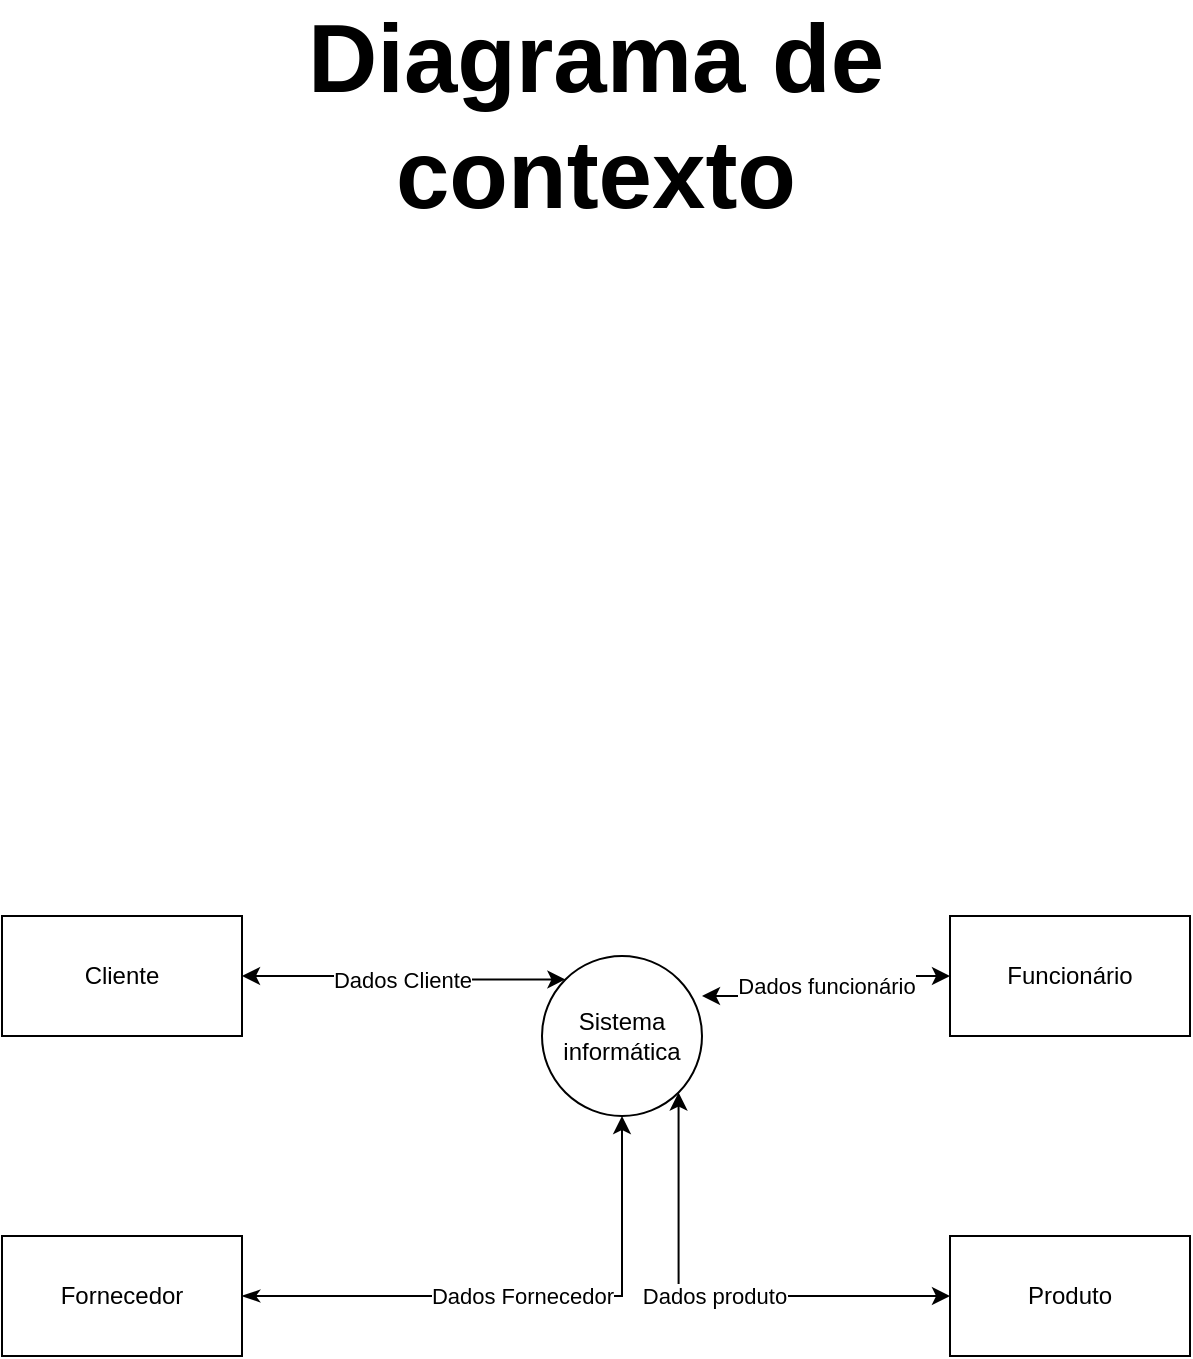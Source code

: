 <mxfile version="20.3.6" type="device" pages="7"><diagram id="KL9sMzE-V6ogabaqTc9l" name="Diagrama de contexto/nível 0"><mxGraphModel dx="2021" dy="802" grid="1" gridSize="10" guides="1" tooltips="1" connect="1" arrows="1" fold="1" page="1" pageScale="1" pageWidth="827" pageHeight="1169" math="0" shadow="0"><root><mxCell id="0"/><mxCell id="1" parent="0"/><mxCell id="D-Q7PelPAfstAoyE9sR9-7" value="Dados Fornecedor" style="edgeStyle=orthogonalEdgeStyle;rounded=0;orthogonalLoop=1;jettySize=auto;html=1;startArrow=classicThin;startFill=1;" parent="1" source="D-Q7PelPAfstAoyE9sR9-1" target="D-Q7PelPAfstAoyE9sR9-5" edge="1"><mxGeometry relative="1" as="geometry"/></mxCell><mxCell id="D-Q7PelPAfstAoyE9sR9-1" value="Fornecedor" style="rounded=0;whiteSpace=wrap;html=1;" parent="1" vertex="1"><mxGeometry x="117" y="635" width="120" height="60" as="geometry"/></mxCell><mxCell id="D-Q7PelPAfstAoyE9sR9-6" value="Dados Cliente" style="edgeStyle=orthogonalEdgeStyle;rounded=0;orthogonalLoop=1;jettySize=auto;html=1;entryX=0;entryY=0;entryDx=0;entryDy=0;startArrow=classic;startFill=1;" parent="1" source="D-Q7PelPAfstAoyE9sR9-2" target="D-Q7PelPAfstAoyE9sR9-5" edge="1"><mxGeometry relative="1" as="geometry"/></mxCell><mxCell id="D-Q7PelPAfstAoyE9sR9-2" value="Cliente" style="rounded=0;whiteSpace=wrap;html=1;" parent="1" vertex="1"><mxGeometry x="117" y="475" width="120" height="60" as="geometry"/></mxCell><mxCell id="D-Q7PelPAfstAoyE9sR9-9" value="Dados produto" style="edgeStyle=orthogonalEdgeStyle;rounded=0;orthogonalLoop=1;jettySize=auto;html=1;entryX=1;entryY=1;entryDx=0;entryDy=0;startArrow=classic;startFill=1;" parent="1" source="D-Q7PelPAfstAoyE9sR9-3" target="D-Q7PelPAfstAoyE9sR9-5" edge="1"><mxGeometry relative="1" as="geometry"/></mxCell><mxCell id="D-Q7PelPAfstAoyE9sR9-3" value="Produto" style="rounded=0;whiteSpace=wrap;html=1;" parent="1" vertex="1"><mxGeometry x="591" y="635" width="120" height="60" as="geometry"/></mxCell><mxCell id="D-Q7PelPAfstAoyE9sR9-8" value="Dados funcionário" style="edgeStyle=orthogonalEdgeStyle;rounded=0;orthogonalLoop=1;jettySize=auto;html=1;entryX=1;entryY=0.25;entryDx=0;entryDy=0;entryPerimeter=0;startArrow=classic;startFill=1;" parent="1" source="D-Q7PelPAfstAoyE9sR9-4" target="D-Q7PelPAfstAoyE9sR9-5" edge="1"><mxGeometry relative="1" as="geometry"/></mxCell><mxCell id="D-Q7PelPAfstAoyE9sR9-4" value="Funcionário" style="rounded=0;whiteSpace=wrap;html=1;" parent="1" vertex="1"><mxGeometry x="591" y="475" width="120" height="60" as="geometry"/></mxCell><mxCell id="D-Q7PelPAfstAoyE9sR9-5" value="Sistema informática" style="ellipse;whiteSpace=wrap;html=1;aspect=fixed;" parent="1" vertex="1"><mxGeometry x="387" y="495" width="80" height="80" as="geometry"/></mxCell><mxCell id="7c5icXgUFfI6uB10bfr1-1" value="&lt;font style=&quot;font-size: 24px;&quot;&gt;&lt;b style=&quot;font-size: 48px;&quot;&gt;Diagrama de contexto&lt;/b&gt;&lt;/font&gt;" style="text;html=1;strokeColor=none;fillColor=none;align=center;verticalAlign=middle;whiteSpace=wrap;rounded=0;" vertex="1" parent="1"><mxGeometry x="254" y="60" width="320" height="30" as="geometry"/></mxCell></root></mxGraphModel></diagram><diagram id="PFIdxbbLBSIrHCaUwwOC" name="Nível 1"><mxGraphModel dx="2021" dy="802" grid="1" gridSize="10" guides="1" tooltips="1" connect="1" arrows="1" fold="1" page="1" pageScale="1" pageWidth="827" pageHeight="1169" math="0" shadow="0"><root><mxCell id="0"/><mxCell id="1" parent="0"/><mxCell id="zE2_lZ82fvw_Kc0U6lvy-2" style="edgeStyle=orthogonalEdgeStyle;rounded=0;orthogonalLoop=1;jettySize=auto;html=1;entryX=1;entryY=0.5;entryDx=0;entryDy=0;exitX=0.5;exitY=1;exitDx=0;exitDy=0;" parent="1" source="aIqqqfqaprOERVpJigES-10" target="N4fsGyACKj6gDcbYYjlc-11" edge="1"><mxGeometry relative="1" as="geometry"><mxPoint x="724" y="415" as="sourcePoint"/></mxGeometry></mxCell><mxCell id="zE2_lZ82fvw_Kc0U6lvy-7" style="edgeStyle=orthogonalEdgeStyle;rounded=0;orthogonalLoop=1;jettySize=auto;html=1;entryX=0;entryY=0.5;entryDx=0;entryDy=0;" parent="1" target="zE2_lZ82fvw_Kc0U6lvy-5" edge="1"><mxGeometry relative="1" as="geometry"><mxPoint x="124" y="385" as="sourcePoint"/></mxGeometry></mxCell><mxCell id="L5iobm4Xm__oDQrsJ7AD-6" value="" style="edgeStyle=orthogonalEdgeStyle;rounded=0;orthogonalLoop=1;jettySize=auto;html=1;startArrow=classic;startFill=1;exitX=0.5;exitY=1;exitDx=0;exitDy=0;" parent="1" source="aIqqqfqaprOERVpJigES-8" target="zE2_lZ82fvw_Kc0U6lvy-5" edge="1"><mxGeometry relative="1" as="geometry"><mxPoint x="124" y="385" as="sourcePoint"/></mxGeometry></mxCell><mxCell id="N4fsGyACKj6gDcbYYjlc-7" value="Funcionário" style="rounded=0;whiteSpace=wrap;html=1;" parent="1" vertex="1"><mxGeometry x="189" y="475" width="90" height="50" as="geometry"/></mxCell><mxCell id="N4fsGyACKj6gDcbYYjlc-8" value="Produto" style="rounded=0;whiteSpace=wrap;html=1;" parent="1" vertex="1"><mxGeometry x="484" y="440" width="90" height="50" as="geometry"/></mxCell><mxCell id="N4fsGyACKj6gDcbYYjlc-9" value="Fornecedor" style="rounded=0;whiteSpace=wrap;html=1;" parent="1" vertex="1"><mxGeometry x="503" y="610" width="90" height="50" as="geometry"/></mxCell><mxCell id="N4fsGyACKj6gDcbYYjlc-10" value="Cliente" style="rounded=0;whiteSpace=wrap;html=1;" parent="1" vertex="1"><mxGeometry x="234" y="605" width="90" height="50" as="geometry"/></mxCell><mxCell id="zE2_lZ82fvw_Kc0U6lvy-9" style="edgeStyle=orthogonalEdgeStyle;rounded=0;orthogonalLoop=1;jettySize=auto;html=1;entryX=1;entryY=0.5;entryDx=0;entryDy=0;" parent="1" source="N4fsGyACKj6gDcbYYjlc-11" target="N4fsGyACKj6gDcbYYjlc-8" edge="1"><mxGeometry relative="1" as="geometry"/></mxCell><mxCell id="N4fsGyACKj6gDcbYYjlc-11" value="Manipular Dados produto" style="ellipse;whiteSpace=wrap;html=1;aspect=fixed;strokeColor=default;" parent="1" vertex="1"><mxGeometry x="624" y="425" width="80" height="80" as="geometry"/></mxCell><mxCell id="L5iobm4Xm__oDQrsJ7AD-4" style="edgeStyle=orthogonalEdgeStyle;rounded=0;orthogonalLoop=1;jettySize=auto;html=1;entryX=1;entryY=0.5;entryDx=0;entryDy=0;startArrow=classic;startFill=1;" parent="1" source="zE2_lZ82fvw_Kc0U6lvy-3" target="N4fsGyACKj6gDcbYYjlc-9" edge="1"><mxGeometry relative="1" as="geometry"/></mxCell><mxCell id="aIqqqfqaprOERVpJigES-7" style="edgeStyle=orthogonalEdgeStyle;rounded=0;orthogonalLoop=1;jettySize=auto;html=1;entryX=0.5;entryY=0;entryDx=0;entryDy=0;startArrow=classic;startFill=1;" parent="1" source="zE2_lZ82fvw_Kc0U6lvy-3" target="aIqqqfqaprOERVpJigES-1" edge="1"><mxGeometry relative="1" as="geometry"/></mxCell><mxCell id="zE2_lZ82fvw_Kc0U6lvy-3" value="Manipular Dados Fornecedor" style="ellipse;whiteSpace=wrap;html=1;aspect=fixed;" parent="1" vertex="1"><mxGeometry x="649" y="595" width="80" height="80" as="geometry"/></mxCell><mxCell id="V70QT2DeGP-etMG_s5cN-1" style="edgeStyle=orthogonalEdgeStyle;rounded=0;orthogonalLoop=1;jettySize=auto;html=1;entryX=0;entryY=0.5;entryDx=0;entryDy=0;startArrow=classic;startFill=1;" parent="1" source="zE2_lZ82fvw_Kc0U6lvy-4" target="N4fsGyACKj6gDcbYYjlc-10" edge="1"><mxGeometry relative="1" as="geometry"/></mxCell><mxCell id="V70QT2DeGP-etMG_s5cN-7" style="edgeStyle=orthogonalEdgeStyle;rounded=0;orthogonalLoop=1;jettySize=auto;html=1;entryX=0.5;entryY=0;entryDx=0;entryDy=0;startArrow=classic;startFill=1;" parent="1" source="zE2_lZ82fvw_Kc0U6lvy-4" target="aIqqqfqaprOERVpJigES-5" edge="1"><mxGeometry relative="1" as="geometry"><mxPoint x="124" y="705" as="targetPoint"/></mxGeometry></mxCell><mxCell id="zE2_lZ82fvw_Kc0U6lvy-4" value="Manipular dados Cliente" style="ellipse;whiteSpace=wrap;html=1;aspect=fixed;" parent="1" vertex="1"><mxGeometry x="174" y="665" width="80" height="80" as="geometry"/></mxCell><mxCell id="zE2_lZ82fvw_Kc0U6lvy-8" style="edgeStyle=orthogonalEdgeStyle;rounded=0;orthogonalLoop=1;jettySize=auto;html=1;entryX=0.5;entryY=0;entryDx=0;entryDy=0;startArrow=classic;startFill=1;" parent="1" source="zE2_lZ82fvw_Kc0U6lvy-5" target="N4fsGyACKj6gDcbYYjlc-7" edge="1"><mxGeometry relative="1" as="geometry"/></mxCell><mxCell id="zE2_lZ82fvw_Kc0U6lvy-5" value="Manipular Dados Funcionário" style="ellipse;whiteSpace=wrap;html=1;aspect=fixed;" parent="1" vertex="1"><mxGeometry x="194" y="345" width="80" height="80" as="geometry"/></mxCell><mxCell id="aIqqqfqaprOERVpJigES-1" value="Fornecedor" style="rounded=0;whiteSpace=wrap;html=1;" parent="1" vertex="1"><mxGeometry x="629" y="725" width="120" height="20" as="geometry"/></mxCell><mxCell id="aIqqqfqaprOERVpJigES-2" value="" style="endArrow=none;html=1;rounded=0;" parent="1" edge="1"><mxGeometry width="50" height="50" relative="1" as="geometry"><mxPoint x="644" y="745" as="sourcePoint"/><mxPoint x="644" y="725" as="targetPoint"/></mxGeometry></mxCell><mxCell id="aIqqqfqaprOERVpJigES-5" value="Cliente" style="rounded=0;whiteSpace=wrap;html=1;" parent="1" vertex="1"><mxGeometry x="154" y="805" width="120" height="20" as="geometry"/></mxCell><mxCell id="aIqqqfqaprOERVpJigES-6" value="" style="endArrow=none;html=1;rounded=0;" parent="1" edge="1"><mxGeometry width="50" height="50" relative="1" as="geometry"><mxPoint x="169" y="825" as="sourcePoint"/><mxPoint x="169" y="805" as="targetPoint"/></mxGeometry></mxCell><mxCell id="aIqqqfqaprOERVpJigES-8" value="Funcionário" style="rounded=0;whiteSpace=wrap;html=1;" parent="1" vertex="1"><mxGeometry x="44" y="345" width="120" height="20" as="geometry"/></mxCell><mxCell id="aIqqqfqaprOERVpJigES-9" value="" style="endArrow=none;html=1;rounded=0;" parent="1" edge="1"><mxGeometry width="50" height="50" relative="1" as="geometry"><mxPoint x="59" y="365" as="sourcePoint"/><mxPoint x="59" y="345" as="targetPoint"/></mxGeometry></mxCell><mxCell id="aIqqqfqaprOERVpJigES-10" value="Produto" style="rounded=0;whiteSpace=wrap;html=1;" parent="1" vertex="1"><mxGeometry x="664" y="385" width="120" height="20" as="geometry"/></mxCell><mxCell id="aIqqqfqaprOERVpJigES-11" value="" style="endArrow=none;html=1;rounded=0;" parent="1" edge="1"><mxGeometry width="50" height="50" relative="1" as="geometry"><mxPoint x="679" y="405" as="sourcePoint"/><mxPoint x="679" y="385" as="targetPoint"/></mxGeometry></mxCell><mxCell id="EDMwe40XJFNN1clmLcXI-1" value="Nível 1" style="text;html=1;strokeColor=none;fillColor=none;align=center;verticalAlign=middle;whiteSpace=wrap;rounded=0;fontSize=48;" vertex="1" parent="1"><mxGeometry x="331" y="50" width="166" height="30" as="geometry"/></mxCell></root></mxGraphModel></diagram><diagram name="Nível 2" id="YHLyWX95yi95o4jAP2w1"><mxGraphModel dx="2021" dy="802" grid="1" gridSize="10" guides="1" tooltips="1" connect="1" arrows="1" fold="1" page="1" pageScale="1" pageWidth="827" pageHeight="1169" math="0" shadow="0"><root><mxCell id="mwXMEVASbUlL0m865PSH-0"/><mxCell id="mwXMEVASbUlL0m865PSH-1" parent="mwXMEVASbUlL0m865PSH-0"/><mxCell id="mwXMEVASbUlL0m865PSH-3" style="edgeStyle=orthogonalEdgeStyle;rounded=0;orthogonalLoop=1;jettySize=auto;html=1;entryX=1;entryY=0.5;entryDx=0;entryDy=0;startArrow=classic;startFill=1;" parent="mwXMEVASbUlL0m865PSH-1" source="mwXMEVASbUlL0m865PSH-4" target="mwXMEVASbUlL0m865PSH-6" edge="1"><mxGeometry relative="1" as="geometry"><Array as="points"><mxPoint x="279" y="600"/><mxPoint x="279" y="650"/><mxPoint x="182" y="650"/></Array></mxGeometry></mxCell><mxCell id="-E6clU8xNZxj4aj3Cg__-0" style="edgeStyle=orthogonalEdgeStyle;rounded=0;orthogonalLoop=1;jettySize=auto;html=1;entryX=0.592;entryY=0;entryDx=0;entryDy=0;entryPerimeter=0;startArrow=classic;startFill=1;" parent="mwXMEVASbUlL0m865PSH-1" source="mwXMEVASbUlL0m865PSH-4" target="mwXMEVASbUlL0m865PSH-15" edge="1"><mxGeometry relative="1" as="geometry"/></mxCell><mxCell id="mwXMEVASbUlL0m865PSH-4" value="Alterar" style="ellipse;whiteSpace=wrap;html=1;aspect=fixed;" parent="mwXMEVASbUlL0m865PSH-1" vertex="1"><mxGeometry x="376" y="560" width="80" height="80" as="geometry"/></mxCell><mxCell id="mwXMEVASbUlL0m865PSH-5" style="edgeStyle=orthogonalEdgeStyle;rounded=0;orthogonalLoop=1;jettySize=auto;html=1;entryX=-0.012;entryY=0.35;entryDx=0;entryDy=0;entryPerimeter=0;startArrow=classic;startFill=1;" parent="mwXMEVASbUlL0m865PSH-1" source="mwXMEVASbUlL0m865PSH-6" target="mwXMEVASbUlL0m865PSH-8" edge="1"><mxGeometry relative="1" as="geometry"><Array as="points"><mxPoint x="102" y="590"/><mxPoint x="289" y="590"/><mxPoint x="289" y="468"/></Array></mxGeometry></mxCell><mxCell id="mwXMEVASbUlL0m865PSH-6" value="Cliente" style="rounded=0;whiteSpace=wrap;html=1;" parent="mwXMEVASbUlL0m865PSH-1" vertex="1"><mxGeometry x="42" y="620" width="120" height="60" as="geometry"/></mxCell><mxCell id="-E6clU8xNZxj4aj3Cg__-1" style="edgeStyle=orthogonalEdgeStyle;rounded=0;orthogonalLoop=1;jettySize=auto;html=1;entryX=0.25;entryY=0;entryDx=0;entryDy=0;startArrow=classic;startFill=1;" parent="mwXMEVASbUlL0m865PSH-1" source="mwXMEVASbUlL0m865PSH-8" target="mwXMEVASbUlL0m865PSH-15" edge="1"><mxGeometry relative="1" as="geometry"/></mxCell><mxCell id="mwXMEVASbUlL0m865PSH-8" value="Cadastrar" style="ellipse;whiteSpace=wrap;html=1;aspect=fixed;" parent="mwXMEVASbUlL0m865PSH-1" vertex="1"><mxGeometry x="376" y="440" width="80" height="80" as="geometry"/></mxCell><mxCell id="mwXMEVASbUlL0m865PSH-10" style="edgeStyle=orthogonalEdgeStyle;rounded=0;orthogonalLoop=1;jettySize=auto;html=1;startArrow=classic;startFill=1;" parent="mwXMEVASbUlL0m865PSH-1" source="mwXMEVASbUlL0m865PSH-11" target="mwXMEVASbUlL0m865PSH-6" edge="1"><mxGeometry relative="1" as="geometry"><Array as="points"><mxPoint x="279" y="700"/><mxPoint x="279" y="690"/></Array></mxGeometry></mxCell><mxCell id="-E6clU8xNZxj4aj3Cg__-3" style="edgeStyle=orthogonalEdgeStyle;rounded=0;orthogonalLoop=1;jettySize=auto;html=1;entryX=0;entryY=0.75;entryDx=0;entryDy=0;startArrow=classic;startFill=1;" parent="mwXMEVASbUlL0m865PSH-1" source="mwXMEVASbUlL0m865PSH-11" target="mwXMEVASbUlL0m865PSH-15" edge="1"><mxGeometry relative="1" as="geometry"/></mxCell><mxCell id="mwXMEVASbUlL0m865PSH-11" value="Consultar" style="ellipse;whiteSpace=wrap;html=1;aspect=fixed;" parent="mwXMEVASbUlL0m865PSH-1" vertex="1"><mxGeometry x="376" y="660" width="80" height="80" as="geometry"/></mxCell><mxCell id="mwXMEVASbUlL0m865PSH-13" style="edgeStyle=orthogonalEdgeStyle;rounded=0;orthogonalLoop=1;jettySize=auto;html=1;entryX=0.15;entryY=1.05;entryDx=0;entryDy=0;entryPerimeter=0;startArrow=classic;startFill=1;" parent="mwXMEVASbUlL0m865PSH-1" source="mwXMEVASbUlL0m865PSH-14" target="mwXMEVASbUlL0m865PSH-6" edge="1"><mxGeometry relative="1" as="geometry"/></mxCell><mxCell id="-E6clU8xNZxj4aj3Cg__-2" style="edgeStyle=orthogonalEdgeStyle;rounded=0;orthogonalLoop=1;jettySize=auto;html=1;entryX=0.5;entryY=1;entryDx=0;entryDy=0;startArrow=classic;startFill=1;" parent="mwXMEVASbUlL0m865PSH-1" source="mwXMEVASbUlL0m865PSH-14" target="mwXMEVASbUlL0m865PSH-15" edge="1"><mxGeometry relative="1" as="geometry"/></mxCell><mxCell id="mwXMEVASbUlL0m865PSH-14" value="Excluir" style="ellipse;whiteSpace=wrap;html=1;aspect=fixed;" parent="mwXMEVASbUlL0m865PSH-1" vertex="1"><mxGeometry x="376" y="770" width="80" height="80" as="geometry"/></mxCell><mxCell id="mwXMEVASbUlL0m865PSH-15" value="Cliente" style="rounded=0;whiteSpace=wrap;html=1;" parent="mwXMEVASbUlL0m865PSH-1" vertex="1"><mxGeometry x="662" y="670" width="120" height="20" as="geometry"/></mxCell><mxCell id="mwXMEVASbUlL0m865PSH-16" value="" style="endArrow=none;html=1;rounded=0;" parent="mwXMEVASbUlL0m865PSH-1" edge="1"><mxGeometry width="50" height="50" relative="1" as="geometry"><mxPoint x="677" y="690" as="sourcePoint"/><mxPoint x="677" y="670" as="targetPoint"/></mxGeometry></mxCell><mxCell id="-E6clU8xNZxj4aj3Cg__-4" style="edgeStyle=orthogonalEdgeStyle;rounded=0;orthogonalLoop=1;jettySize=auto;html=1;entryX=1;entryY=0.5;entryDx=0;entryDy=0;startArrow=classic;startFill=1;" parent="mwXMEVASbUlL0m865PSH-1" source="-E6clU8xNZxj4aj3Cg__-6" target="-E6clU8xNZxj4aj3Cg__-8" edge="1"><mxGeometry relative="1" as="geometry"><Array as="points"><mxPoint x="283" y="1040"/><mxPoint x="283" y="1090"/><mxPoint x="186" y="1090"/></Array></mxGeometry></mxCell><mxCell id="-E6clU8xNZxj4aj3Cg__-5" style="edgeStyle=orthogonalEdgeStyle;rounded=0;orthogonalLoop=1;jettySize=auto;html=1;entryX=0.592;entryY=0;entryDx=0;entryDy=0;entryPerimeter=0;startArrow=classic;startFill=1;" parent="mwXMEVASbUlL0m865PSH-1" source="-E6clU8xNZxj4aj3Cg__-6" target="-E6clU8xNZxj4aj3Cg__-17" edge="1"><mxGeometry relative="1" as="geometry"/></mxCell><mxCell id="-E6clU8xNZxj4aj3Cg__-6" value="Alterar" style="ellipse;whiteSpace=wrap;html=1;aspect=fixed;" parent="mwXMEVASbUlL0m865PSH-1" vertex="1"><mxGeometry x="380" y="1000" width="80" height="80" as="geometry"/></mxCell><mxCell id="-E6clU8xNZxj4aj3Cg__-7" style="edgeStyle=orthogonalEdgeStyle;rounded=0;orthogonalLoop=1;jettySize=auto;html=1;entryX=-0.012;entryY=0.35;entryDx=0;entryDy=0;entryPerimeter=0;startArrow=classic;startFill=1;" parent="mwXMEVASbUlL0m865PSH-1" source="-E6clU8xNZxj4aj3Cg__-8" target="-E6clU8xNZxj4aj3Cg__-10" edge="1"><mxGeometry relative="1" as="geometry"><Array as="points"><mxPoint x="106" y="1030"/><mxPoint x="293" y="1030"/><mxPoint x="293" y="908"/></Array></mxGeometry></mxCell><mxCell id="-E6clU8xNZxj4aj3Cg__-8" value="Funcionário" style="rounded=0;whiteSpace=wrap;html=1;" parent="mwXMEVASbUlL0m865PSH-1" vertex="1"><mxGeometry x="46" y="1060" width="120" height="60" as="geometry"/></mxCell><mxCell id="-E6clU8xNZxj4aj3Cg__-9" style="edgeStyle=orthogonalEdgeStyle;rounded=0;orthogonalLoop=1;jettySize=auto;html=1;entryX=0.25;entryY=0;entryDx=0;entryDy=0;startArrow=classic;startFill=1;" parent="mwXMEVASbUlL0m865PSH-1" source="-E6clU8xNZxj4aj3Cg__-10" target="-E6clU8xNZxj4aj3Cg__-17" edge="1"><mxGeometry relative="1" as="geometry"/></mxCell><mxCell id="-E6clU8xNZxj4aj3Cg__-10" value="Cadastrar" style="ellipse;whiteSpace=wrap;html=1;aspect=fixed;" parent="mwXMEVASbUlL0m865PSH-1" vertex="1"><mxGeometry x="380" y="880" width="80" height="80" as="geometry"/></mxCell><mxCell id="-E6clU8xNZxj4aj3Cg__-11" style="edgeStyle=orthogonalEdgeStyle;rounded=0;orthogonalLoop=1;jettySize=auto;html=1;startArrow=classic;startFill=1;" parent="mwXMEVASbUlL0m865PSH-1" source="-E6clU8xNZxj4aj3Cg__-13" target="-E6clU8xNZxj4aj3Cg__-8" edge="1"><mxGeometry relative="1" as="geometry"><Array as="points"><mxPoint x="283" y="1140"/><mxPoint x="283" y="1130"/></Array></mxGeometry></mxCell><mxCell id="-E6clU8xNZxj4aj3Cg__-12" style="edgeStyle=orthogonalEdgeStyle;rounded=0;orthogonalLoop=1;jettySize=auto;html=1;entryX=0;entryY=0.75;entryDx=0;entryDy=0;startArrow=classic;startFill=1;" parent="mwXMEVASbUlL0m865PSH-1" source="-E6clU8xNZxj4aj3Cg__-13" target="-E6clU8xNZxj4aj3Cg__-17" edge="1"><mxGeometry relative="1" as="geometry"/></mxCell><mxCell id="-E6clU8xNZxj4aj3Cg__-13" value="Consultar" style="ellipse;whiteSpace=wrap;html=1;aspect=fixed;" parent="mwXMEVASbUlL0m865PSH-1" vertex="1"><mxGeometry x="380" y="1100" width="80" height="80" as="geometry"/></mxCell><mxCell id="-E6clU8xNZxj4aj3Cg__-14" style="edgeStyle=orthogonalEdgeStyle;rounded=0;orthogonalLoop=1;jettySize=auto;html=1;entryX=0.15;entryY=1.05;entryDx=0;entryDy=0;entryPerimeter=0;startArrow=classic;startFill=1;" parent="mwXMEVASbUlL0m865PSH-1" source="-E6clU8xNZxj4aj3Cg__-16" target="-E6clU8xNZxj4aj3Cg__-8" edge="1"><mxGeometry relative="1" as="geometry"/></mxCell><mxCell id="-E6clU8xNZxj4aj3Cg__-15" style="edgeStyle=orthogonalEdgeStyle;rounded=0;orthogonalLoop=1;jettySize=auto;html=1;entryX=0.5;entryY=1;entryDx=0;entryDy=0;startArrow=classic;startFill=1;" parent="mwXMEVASbUlL0m865PSH-1" source="-E6clU8xNZxj4aj3Cg__-16" target="-E6clU8xNZxj4aj3Cg__-17" edge="1"><mxGeometry relative="1" as="geometry"/></mxCell><mxCell id="-E6clU8xNZxj4aj3Cg__-16" value="Excluir" style="ellipse;whiteSpace=wrap;html=1;aspect=fixed;" parent="mwXMEVASbUlL0m865PSH-1" vertex="1"><mxGeometry x="380" y="1210" width="80" height="80" as="geometry"/></mxCell><mxCell id="-E6clU8xNZxj4aj3Cg__-17" value="Funcionário" style="rounded=0;whiteSpace=wrap;html=1;" parent="mwXMEVASbUlL0m865PSH-1" vertex="1"><mxGeometry x="666" y="1110" width="120" height="20" as="geometry"/></mxCell><mxCell id="-E6clU8xNZxj4aj3Cg__-18" value="" style="endArrow=none;html=1;rounded=0;" parent="mwXMEVASbUlL0m865PSH-1" edge="1"><mxGeometry width="50" height="50" relative="1" as="geometry"><mxPoint x="681" y="1130" as="sourcePoint"/><mxPoint x="681" y="1110" as="targetPoint"/></mxGeometry></mxCell><mxCell id="-E6clU8xNZxj4aj3Cg__-19" style="edgeStyle=orthogonalEdgeStyle;rounded=0;orthogonalLoop=1;jettySize=auto;html=1;entryX=1;entryY=0.5;entryDx=0;entryDy=0;startArrow=classic;startFill=1;" parent="mwXMEVASbUlL0m865PSH-1" source="-E6clU8xNZxj4aj3Cg__-21" target="-E6clU8xNZxj4aj3Cg__-23" edge="1"><mxGeometry relative="1" as="geometry"><Array as="points"><mxPoint x="283" y="1490"/><mxPoint x="283" y="1540"/><mxPoint x="186" y="1540"/></Array></mxGeometry></mxCell><mxCell id="-E6clU8xNZxj4aj3Cg__-20" style="edgeStyle=orthogonalEdgeStyle;rounded=0;orthogonalLoop=1;jettySize=auto;html=1;entryX=0.592;entryY=0;entryDx=0;entryDy=0;entryPerimeter=0;startArrow=classic;startFill=1;" parent="mwXMEVASbUlL0m865PSH-1" source="-E6clU8xNZxj4aj3Cg__-21" target="-E6clU8xNZxj4aj3Cg__-32" edge="1"><mxGeometry relative="1" as="geometry"/></mxCell><mxCell id="-E6clU8xNZxj4aj3Cg__-21" value="Alterar" style="ellipse;whiteSpace=wrap;html=1;aspect=fixed;" parent="mwXMEVASbUlL0m865PSH-1" vertex="1"><mxGeometry x="380" y="1450" width="80" height="80" as="geometry"/></mxCell><mxCell id="-E6clU8xNZxj4aj3Cg__-22" style="edgeStyle=orthogonalEdgeStyle;rounded=0;orthogonalLoop=1;jettySize=auto;html=1;entryX=-0.012;entryY=0.35;entryDx=0;entryDy=0;entryPerimeter=0;startArrow=classic;startFill=1;" parent="mwXMEVASbUlL0m865PSH-1" source="-E6clU8xNZxj4aj3Cg__-23" target="-E6clU8xNZxj4aj3Cg__-25" edge="1"><mxGeometry relative="1" as="geometry"><Array as="points"><mxPoint x="106" y="1480"/><mxPoint x="293" y="1480"/><mxPoint x="293" y="1358"/></Array></mxGeometry></mxCell><mxCell id="-E6clU8xNZxj4aj3Cg__-23" value="Fornecedor" style="rounded=0;whiteSpace=wrap;html=1;" parent="mwXMEVASbUlL0m865PSH-1" vertex="1"><mxGeometry x="46" y="1510" width="120" height="60" as="geometry"/></mxCell><mxCell id="-E6clU8xNZxj4aj3Cg__-24" style="edgeStyle=orthogonalEdgeStyle;rounded=0;orthogonalLoop=1;jettySize=auto;html=1;entryX=0.25;entryY=0;entryDx=0;entryDy=0;startArrow=classic;startFill=1;" parent="mwXMEVASbUlL0m865PSH-1" source="-E6clU8xNZxj4aj3Cg__-25" target="-E6clU8xNZxj4aj3Cg__-32" edge="1"><mxGeometry relative="1" as="geometry"/></mxCell><mxCell id="-E6clU8xNZxj4aj3Cg__-25" value="Cadastrar" style="ellipse;whiteSpace=wrap;html=1;aspect=fixed;" parent="mwXMEVASbUlL0m865PSH-1" vertex="1"><mxGeometry x="380" y="1330" width="80" height="80" as="geometry"/></mxCell><mxCell id="-E6clU8xNZxj4aj3Cg__-26" style="edgeStyle=orthogonalEdgeStyle;rounded=0;orthogonalLoop=1;jettySize=auto;html=1;startArrow=classic;startFill=1;" parent="mwXMEVASbUlL0m865PSH-1" source="-E6clU8xNZxj4aj3Cg__-28" target="-E6clU8xNZxj4aj3Cg__-23" edge="1"><mxGeometry relative="1" as="geometry"><Array as="points"><mxPoint x="283" y="1590"/><mxPoint x="283" y="1580"/></Array></mxGeometry></mxCell><mxCell id="-E6clU8xNZxj4aj3Cg__-27" style="edgeStyle=orthogonalEdgeStyle;rounded=0;orthogonalLoop=1;jettySize=auto;html=1;entryX=0;entryY=0.75;entryDx=0;entryDy=0;startArrow=classic;startFill=1;" parent="mwXMEVASbUlL0m865PSH-1" source="-E6clU8xNZxj4aj3Cg__-28" target="-E6clU8xNZxj4aj3Cg__-32" edge="1"><mxGeometry relative="1" as="geometry"/></mxCell><mxCell id="-E6clU8xNZxj4aj3Cg__-28" value="Consultar" style="ellipse;whiteSpace=wrap;html=1;aspect=fixed;" parent="mwXMEVASbUlL0m865PSH-1" vertex="1"><mxGeometry x="380" y="1550" width="80" height="80" as="geometry"/></mxCell><mxCell id="-E6clU8xNZxj4aj3Cg__-29" style="edgeStyle=orthogonalEdgeStyle;rounded=0;orthogonalLoop=1;jettySize=auto;html=1;entryX=0.15;entryY=1.05;entryDx=0;entryDy=0;entryPerimeter=0;startArrow=classic;startFill=1;" parent="mwXMEVASbUlL0m865PSH-1" source="-E6clU8xNZxj4aj3Cg__-31" target="-E6clU8xNZxj4aj3Cg__-23" edge="1"><mxGeometry relative="1" as="geometry"/></mxCell><mxCell id="-E6clU8xNZxj4aj3Cg__-30" style="edgeStyle=orthogonalEdgeStyle;rounded=0;orthogonalLoop=1;jettySize=auto;html=1;entryX=0.5;entryY=1;entryDx=0;entryDy=0;startArrow=classic;startFill=1;" parent="mwXMEVASbUlL0m865PSH-1" source="-E6clU8xNZxj4aj3Cg__-31" target="-E6clU8xNZxj4aj3Cg__-32" edge="1"><mxGeometry relative="1" as="geometry"/></mxCell><mxCell id="-E6clU8xNZxj4aj3Cg__-31" value="Excluir" style="ellipse;whiteSpace=wrap;html=1;aspect=fixed;" parent="mwXMEVASbUlL0m865PSH-1" vertex="1"><mxGeometry x="380" y="1660" width="80" height="80" as="geometry"/></mxCell><mxCell id="-E6clU8xNZxj4aj3Cg__-32" value="Fornecedor" style="rounded=0;whiteSpace=wrap;html=1;" parent="mwXMEVASbUlL0m865PSH-1" vertex="1"><mxGeometry x="666" y="1560" width="120" height="20" as="geometry"/></mxCell><mxCell id="-E6clU8xNZxj4aj3Cg__-33" value="" style="endArrow=none;html=1;rounded=0;" parent="mwXMEVASbUlL0m865PSH-1" edge="1"><mxGeometry width="50" height="50" relative="1" as="geometry"><mxPoint x="681" y="1580" as="sourcePoint"/><mxPoint x="681" y="1560" as="targetPoint"/></mxGeometry></mxCell><mxCell id="-E6clU8xNZxj4aj3Cg__-34" style="edgeStyle=orthogonalEdgeStyle;rounded=0;orthogonalLoop=1;jettySize=auto;html=1;entryX=1;entryY=0.5;entryDx=0;entryDy=0;startArrow=classic;startFill=1;" parent="mwXMEVASbUlL0m865PSH-1" source="-E6clU8xNZxj4aj3Cg__-36" target="-E6clU8xNZxj4aj3Cg__-38" edge="1"><mxGeometry relative="1" as="geometry"><Array as="points"><mxPoint x="283" y="1950"/><mxPoint x="283" y="2000"/><mxPoint x="186" y="2000"/></Array></mxGeometry></mxCell><mxCell id="-E6clU8xNZxj4aj3Cg__-35" style="edgeStyle=orthogonalEdgeStyle;rounded=0;orthogonalLoop=1;jettySize=auto;html=1;entryX=0.592;entryY=0;entryDx=0;entryDy=0;entryPerimeter=0;startArrow=classic;startFill=1;" parent="mwXMEVASbUlL0m865PSH-1" source="-E6clU8xNZxj4aj3Cg__-36" target="-E6clU8xNZxj4aj3Cg__-47" edge="1"><mxGeometry relative="1" as="geometry"/></mxCell><mxCell id="-E6clU8xNZxj4aj3Cg__-36" value="Alterar" style="ellipse;whiteSpace=wrap;html=1;aspect=fixed;" parent="mwXMEVASbUlL0m865PSH-1" vertex="1"><mxGeometry x="380" y="1910" width="80" height="80" as="geometry"/></mxCell><mxCell id="-E6clU8xNZxj4aj3Cg__-37" style="edgeStyle=orthogonalEdgeStyle;rounded=0;orthogonalLoop=1;jettySize=auto;html=1;entryX=-0.012;entryY=0.35;entryDx=0;entryDy=0;entryPerimeter=0;startArrow=classic;startFill=1;" parent="mwXMEVASbUlL0m865PSH-1" source="-E6clU8xNZxj4aj3Cg__-38" target="-E6clU8xNZxj4aj3Cg__-40" edge="1"><mxGeometry relative="1" as="geometry"><Array as="points"><mxPoint x="106" y="1930"/><mxPoint x="293" y="1930"/><mxPoint x="293" y="1818"/></Array></mxGeometry></mxCell><mxCell id="-E6clU8xNZxj4aj3Cg__-38" value="Produto" style="rounded=0;whiteSpace=wrap;html=1;" parent="mwXMEVASbUlL0m865PSH-1" vertex="1"><mxGeometry x="46" y="1970" width="120" height="60" as="geometry"/></mxCell><mxCell id="-E6clU8xNZxj4aj3Cg__-39" style="edgeStyle=orthogonalEdgeStyle;rounded=0;orthogonalLoop=1;jettySize=auto;html=1;entryX=0.25;entryY=0;entryDx=0;entryDy=0;startArrow=classic;startFill=1;" parent="mwXMEVASbUlL0m865PSH-1" source="-E6clU8xNZxj4aj3Cg__-40" target="-E6clU8xNZxj4aj3Cg__-47" edge="1"><mxGeometry relative="1" as="geometry"/></mxCell><mxCell id="-E6clU8xNZxj4aj3Cg__-40" value="Cadastrar" style="ellipse;whiteSpace=wrap;html=1;aspect=fixed;" parent="mwXMEVASbUlL0m865PSH-1" vertex="1"><mxGeometry x="380" y="1790" width="80" height="80" as="geometry"/></mxCell><mxCell id="-E6clU8xNZxj4aj3Cg__-41" style="edgeStyle=orthogonalEdgeStyle;rounded=0;orthogonalLoop=1;jettySize=auto;html=1;startArrow=classic;startFill=1;" parent="mwXMEVASbUlL0m865PSH-1" source="-E6clU8xNZxj4aj3Cg__-43" target="-E6clU8xNZxj4aj3Cg__-38" edge="1"><mxGeometry relative="1" as="geometry"><Array as="points"><mxPoint x="283" y="2050"/><mxPoint x="283" y="2040"/></Array></mxGeometry></mxCell><mxCell id="-E6clU8xNZxj4aj3Cg__-42" style="edgeStyle=orthogonalEdgeStyle;rounded=0;orthogonalLoop=1;jettySize=auto;html=1;entryX=0;entryY=0.75;entryDx=0;entryDy=0;startArrow=classic;startFill=1;" parent="mwXMEVASbUlL0m865PSH-1" source="-E6clU8xNZxj4aj3Cg__-43" target="-E6clU8xNZxj4aj3Cg__-47" edge="1"><mxGeometry relative="1" as="geometry"/></mxCell><mxCell id="-E6clU8xNZxj4aj3Cg__-43" value="Consultar" style="ellipse;whiteSpace=wrap;html=1;aspect=fixed;" parent="mwXMEVASbUlL0m865PSH-1" vertex="1"><mxGeometry x="380" y="2010" width="80" height="80" as="geometry"/></mxCell><mxCell id="-E6clU8xNZxj4aj3Cg__-44" style="edgeStyle=orthogonalEdgeStyle;rounded=0;orthogonalLoop=1;jettySize=auto;html=1;entryX=0.15;entryY=1.05;entryDx=0;entryDy=0;entryPerimeter=0;startArrow=classic;startFill=1;" parent="mwXMEVASbUlL0m865PSH-1" source="-E6clU8xNZxj4aj3Cg__-46" target="-E6clU8xNZxj4aj3Cg__-38" edge="1"><mxGeometry relative="1" as="geometry"/></mxCell><mxCell id="-E6clU8xNZxj4aj3Cg__-45" style="edgeStyle=orthogonalEdgeStyle;rounded=0;orthogonalLoop=1;jettySize=auto;html=1;entryX=0.5;entryY=1;entryDx=0;entryDy=0;startArrow=classic;startFill=1;" parent="mwXMEVASbUlL0m865PSH-1" source="-E6clU8xNZxj4aj3Cg__-46" target="-E6clU8xNZxj4aj3Cg__-47" edge="1"><mxGeometry relative="1" as="geometry"/></mxCell><mxCell id="-E6clU8xNZxj4aj3Cg__-46" value="Excluir" style="ellipse;whiteSpace=wrap;html=1;aspect=fixed;" parent="mwXMEVASbUlL0m865PSH-1" vertex="1"><mxGeometry x="380" y="2120" width="80" height="80" as="geometry"/></mxCell><mxCell id="-E6clU8xNZxj4aj3Cg__-47" value="Produto" style="rounded=0;whiteSpace=wrap;html=1;" parent="mwXMEVASbUlL0m865PSH-1" vertex="1"><mxGeometry x="666" y="2020" width="120" height="20" as="geometry"/></mxCell><mxCell id="-E6clU8xNZxj4aj3Cg__-48" value="" style="endArrow=none;html=1;rounded=0;" parent="mwXMEVASbUlL0m865PSH-1" edge="1"><mxGeometry width="50" height="50" relative="1" as="geometry"><mxPoint x="681" y="2040" as="sourcePoint"/><mxPoint x="681" y="2020" as="targetPoint"/></mxGeometry></mxCell><mxCell id="PuFTYVg5sAXfAvCl1vIb-0" value="Nível 2" style="text;html=1;strokeColor=none;fillColor=none;align=center;verticalAlign=middle;whiteSpace=wrap;rounded=0;fontSize=48;" vertex="1" parent="mwXMEVASbUlL0m865PSH-1"><mxGeometry x="326" y="50" width="176" height="30" as="geometry"/></mxCell></root></mxGraphModel></diagram><diagram id="vf1DQUPJqaEHTFp5do0M" name="Nível 3"><mxGraphModel dx="2021" dy="802" grid="1" gridSize="10" guides="1" tooltips="1" connect="1" arrows="1" fold="1" page="1" pageScale="1" pageWidth="827" pageHeight="1169" math="0" shadow="0"><root><mxCell id="0"/><mxCell id="1" parent="0"/><mxCell id="cGXwsD9FhjPKzM7-yxIj-1" style="edgeStyle=orthogonalEdgeStyle;rounded=0;orthogonalLoop=1;jettySize=auto;html=1;entryX=1;entryY=0.5;entryDx=0;entryDy=0;startArrow=classic;startFill=1;" parent="1" source="cGXwsD9FhjPKzM7-yxIj-3" target="cGXwsD9FhjPKzM7-yxIj-5" edge="1"><mxGeometry relative="1" as="geometry"><Array as="points"><mxPoint x="277" y="730"/><mxPoint x="277" y="780"/><mxPoint x="180" y="780"/></Array></mxGeometry></mxCell><mxCell id="cGXwsD9FhjPKzM7-yxIj-2" style="edgeStyle=orthogonalEdgeStyle;rounded=0;orthogonalLoop=1;jettySize=auto;html=1;entryX=0.592;entryY=0;entryDx=0;entryDy=0;entryPerimeter=0;startArrow=classic;startFill=1;" parent="1" source="cGXwsD9FhjPKzM7-yxIj-3" target="cGXwsD9FhjPKzM7-yxIj-15" edge="1"><mxGeometry relative="1" as="geometry"/></mxCell><mxCell id="cGXwsD9FhjPKzM7-yxIj-3" value="Alterar" style="ellipse;whiteSpace=wrap;html=1;aspect=fixed;" parent="1" vertex="1"><mxGeometry x="374" y="690" width="80" height="80" as="geometry"/></mxCell><mxCell id="cGXwsD9FhjPKzM7-yxIj-4" style="edgeStyle=orthogonalEdgeStyle;rounded=0;orthogonalLoop=1;jettySize=auto;html=1;entryX=-0.012;entryY=0.35;entryDx=0;entryDy=0;entryPerimeter=0;startArrow=classic;startFill=1;" parent="1" source="cGXwsD9FhjPKzM7-yxIj-5" target="cGXwsD9FhjPKzM7-yxIj-7" edge="1"><mxGeometry relative="1" as="geometry"><Array as="points"><mxPoint x="100" y="720"/><mxPoint x="287" y="720"/><mxPoint x="287" y="598"/></Array></mxGeometry></mxCell><mxCell id="cGXwsD9FhjPKzM7-yxIj-5" value="Cliente" style="rounded=0;whiteSpace=wrap;html=1;" parent="1" vertex="1"><mxGeometry x="40" y="750" width="120" height="60" as="geometry"/></mxCell><mxCell id="cGXwsD9FhjPKzM7-yxIj-6" style="edgeStyle=orthogonalEdgeStyle;rounded=0;orthogonalLoop=1;jettySize=auto;html=1;entryX=0.25;entryY=0;entryDx=0;entryDy=0;startArrow=classic;startFill=1;" parent="1" source="cGXwsD9FhjPKzM7-yxIj-7" target="cGXwsD9FhjPKzM7-yxIj-15" edge="1"><mxGeometry relative="1" as="geometry"/></mxCell><mxCell id="cGXwsD9FhjPKzM7-yxIj-7" value="Cadastrar" style="ellipse;whiteSpace=wrap;html=1;aspect=fixed;" parent="1" vertex="1"><mxGeometry x="374" y="570" width="80" height="80" as="geometry"/></mxCell><mxCell id="cGXwsD9FhjPKzM7-yxIj-8" style="edgeStyle=orthogonalEdgeStyle;rounded=0;orthogonalLoop=1;jettySize=auto;html=1;startArrow=classic;startFill=1;" parent="1" source="cGXwsD9FhjPKzM7-yxIj-11" target="cGXwsD9FhjPKzM7-yxIj-5" edge="1"><mxGeometry relative="1" as="geometry"><Array as="points"><mxPoint x="277" y="830"/><mxPoint x="277" y="820"/></Array></mxGeometry></mxCell><mxCell id="cGXwsD9FhjPKzM7-yxIj-9" style="edgeStyle=orthogonalEdgeStyle;rounded=0;orthogonalLoop=1;jettySize=auto;html=1;entryX=0;entryY=0.5;entryDx=0;entryDy=0;startArrow=classic;startFill=1;" parent="1" source="cGXwsD9FhjPKzM7-yxIj-11" target="cGXwsD9FhjPKzM7-yxIj-20" edge="1"><mxGeometry relative="1" as="geometry"/></mxCell><mxCell id="cGXwsD9FhjPKzM7-yxIj-10" style="edgeStyle=orthogonalEdgeStyle;rounded=0;orthogonalLoop=1;jettySize=auto;html=1;entryX=0;entryY=0.5;entryDx=0;entryDy=0;startArrow=classic;startFill=1;" parent="1" source="cGXwsD9FhjPKzM7-yxIj-11" target="cGXwsD9FhjPKzM7-yxIj-18" edge="1"><mxGeometry relative="1" as="geometry"><Array as="points"><mxPoint x="487" y="810"/><mxPoint x="487" y="795"/></Array></mxGeometry></mxCell><mxCell id="cGXwsD9FhjPKzM7-yxIj-11" value="Consultar" style="ellipse;whiteSpace=wrap;html=1;aspect=fixed;" parent="1" vertex="1"><mxGeometry x="374" y="790" width="80" height="80" as="geometry"/></mxCell><mxCell id="cGXwsD9FhjPKzM7-yxIj-12" style="edgeStyle=orthogonalEdgeStyle;rounded=0;orthogonalLoop=1;jettySize=auto;html=1;entryX=0.15;entryY=1.05;entryDx=0;entryDy=0;entryPerimeter=0;startArrow=classic;startFill=1;" parent="1" source="cGXwsD9FhjPKzM7-yxIj-14" target="cGXwsD9FhjPKzM7-yxIj-5" edge="1"><mxGeometry relative="1" as="geometry"/></mxCell><mxCell id="cGXwsD9FhjPKzM7-yxIj-13" style="edgeStyle=orthogonalEdgeStyle;rounded=0;orthogonalLoop=1;jettySize=auto;html=1;entryX=0.5;entryY=1;entryDx=0;entryDy=0;startArrow=classic;startFill=1;" parent="1" source="cGXwsD9FhjPKzM7-yxIj-14" target="cGXwsD9FhjPKzM7-yxIj-15" edge="1"><mxGeometry relative="1" as="geometry"/></mxCell><mxCell id="cGXwsD9FhjPKzM7-yxIj-14" value="Excluir" style="ellipse;whiteSpace=wrap;html=1;aspect=fixed;" parent="1" vertex="1"><mxGeometry x="374" y="900" width="80" height="80" as="geometry"/></mxCell><mxCell id="cGXwsD9FhjPKzM7-yxIj-15" value="Cliente" style="rounded=0;whiteSpace=wrap;html=1;" parent="1" vertex="1"><mxGeometry x="660" y="800" width="120" height="20" as="geometry"/></mxCell><mxCell id="cGXwsD9FhjPKzM7-yxIj-16" value="" style="endArrow=none;html=1;rounded=0;" parent="1" edge="1"><mxGeometry width="50" height="50" relative="1" as="geometry"><mxPoint x="675" y="820" as="sourcePoint"/><mxPoint x="675" y="800" as="targetPoint"/></mxGeometry></mxCell><mxCell id="cGXwsD9FhjPKzM7-yxIj-17" style="edgeStyle=orthogonalEdgeStyle;rounded=0;orthogonalLoop=1;jettySize=auto;html=1;entryX=0;entryY=0;entryDx=0;entryDy=0;startArrow=classic;startFill=1;" parent="1" source="cGXwsD9FhjPKzM7-yxIj-18" target="cGXwsD9FhjPKzM7-yxIj-15" edge="1"><mxGeometry relative="1" as="geometry"/></mxCell><mxCell id="cGXwsD9FhjPKzM7-yxIj-18" value="Listar todos" style="ellipse;whiteSpace=wrap;html=1;aspect=fixed;" parent="1" vertex="1"><mxGeometry x="520" y="770" width="50" height="50" as="geometry"/></mxCell><mxCell id="cGXwsD9FhjPKzM7-yxIj-19" style="edgeStyle=orthogonalEdgeStyle;rounded=0;orthogonalLoop=1;jettySize=auto;html=1;entryX=0.25;entryY=1;entryDx=0;entryDy=0;startArrow=classic;startFill=1;" parent="1" source="cGXwsD9FhjPKzM7-yxIj-20" target="cGXwsD9FhjPKzM7-yxIj-15" edge="1"><mxGeometry relative="1" as="geometry"/></mxCell><mxCell id="cGXwsD9FhjPKzM7-yxIj-20" value="Consultar por nome" style="ellipse;whiteSpace=wrap;html=1;" parent="1" vertex="1"><mxGeometry x="515" y="840" width="60" height="50" as="geometry"/></mxCell><mxCell id="cGXwsD9FhjPKzM7-yxIj-21" style="edgeStyle=orthogonalEdgeStyle;rounded=0;orthogonalLoop=1;jettySize=auto;html=1;entryX=1;entryY=0.5;entryDx=0;entryDy=0;startArrow=classic;startFill=1;" parent="1" source="cGXwsD9FhjPKzM7-yxIj-23" target="cGXwsD9FhjPKzM7-yxIj-25" edge="1"><mxGeometry relative="1" as="geometry"><Array as="points"><mxPoint x="277" y="1150"/><mxPoint x="277" y="1200"/><mxPoint x="180" y="1200"/></Array></mxGeometry></mxCell><mxCell id="cGXwsD9FhjPKzM7-yxIj-22" style="edgeStyle=orthogonalEdgeStyle;rounded=0;orthogonalLoop=1;jettySize=auto;html=1;entryX=0.592;entryY=0;entryDx=0;entryDy=0;entryPerimeter=0;startArrow=classic;startFill=1;" parent="1" source="cGXwsD9FhjPKzM7-yxIj-23" target="cGXwsD9FhjPKzM7-yxIj-35" edge="1"><mxGeometry relative="1" as="geometry"/></mxCell><mxCell id="cGXwsD9FhjPKzM7-yxIj-23" value="Alterar" style="ellipse;whiteSpace=wrap;html=1;aspect=fixed;" parent="1" vertex="1"><mxGeometry x="374" y="1110" width="80" height="80" as="geometry"/></mxCell><mxCell id="cGXwsD9FhjPKzM7-yxIj-24" style="edgeStyle=orthogonalEdgeStyle;rounded=0;orthogonalLoop=1;jettySize=auto;html=1;entryX=-0.012;entryY=0.35;entryDx=0;entryDy=0;entryPerimeter=0;startArrow=classic;startFill=1;" parent="1" source="cGXwsD9FhjPKzM7-yxIj-25" target="cGXwsD9FhjPKzM7-yxIj-27" edge="1"><mxGeometry relative="1" as="geometry"><Array as="points"><mxPoint x="100" y="1140"/><mxPoint x="287" y="1140"/><mxPoint x="287" y="1018"/></Array></mxGeometry></mxCell><mxCell id="cGXwsD9FhjPKzM7-yxIj-25" value="Funcionário" style="rounded=0;whiteSpace=wrap;html=1;" parent="1" vertex="1"><mxGeometry x="40" y="1170" width="120" height="60" as="geometry"/></mxCell><mxCell id="cGXwsD9FhjPKzM7-yxIj-26" style="edgeStyle=orthogonalEdgeStyle;rounded=0;orthogonalLoop=1;jettySize=auto;html=1;entryX=0.25;entryY=0;entryDx=0;entryDy=0;startArrow=classic;startFill=1;" parent="1" source="cGXwsD9FhjPKzM7-yxIj-27" target="cGXwsD9FhjPKzM7-yxIj-35" edge="1"><mxGeometry relative="1" as="geometry"/></mxCell><mxCell id="cGXwsD9FhjPKzM7-yxIj-27" value="Cadastrar" style="ellipse;whiteSpace=wrap;html=1;aspect=fixed;" parent="1" vertex="1"><mxGeometry x="374" y="990" width="80" height="80" as="geometry"/></mxCell><mxCell id="cGXwsD9FhjPKzM7-yxIj-28" style="edgeStyle=orthogonalEdgeStyle;rounded=0;orthogonalLoop=1;jettySize=auto;html=1;startArrow=classic;startFill=1;" parent="1" source="cGXwsD9FhjPKzM7-yxIj-31" target="cGXwsD9FhjPKzM7-yxIj-25" edge="1"><mxGeometry relative="1" as="geometry"><Array as="points"><mxPoint x="277" y="1250"/><mxPoint x="277" y="1240"/></Array></mxGeometry></mxCell><mxCell id="cGXwsD9FhjPKzM7-yxIj-29" style="edgeStyle=orthogonalEdgeStyle;rounded=0;orthogonalLoop=1;jettySize=auto;html=1;entryX=0;entryY=0.5;entryDx=0;entryDy=0;startArrow=classic;startFill=1;" parent="1" source="cGXwsD9FhjPKzM7-yxIj-31" target="cGXwsD9FhjPKzM7-yxIj-40" edge="1"><mxGeometry relative="1" as="geometry"/></mxCell><mxCell id="cGXwsD9FhjPKzM7-yxIj-30" style="edgeStyle=orthogonalEdgeStyle;rounded=0;orthogonalLoop=1;jettySize=auto;html=1;entryX=0;entryY=0.5;entryDx=0;entryDy=0;startArrow=classic;startFill=1;" parent="1" source="cGXwsD9FhjPKzM7-yxIj-31" target="cGXwsD9FhjPKzM7-yxIj-38" edge="1"><mxGeometry relative="1" as="geometry"><Array as="points"><mxPoint x="487" y="1230"/><mxPoint x="487" y="1215"/></Array></mxGeometry></mxCell><mxCell id="cGXwsD9FhjPKzM7-yxIj-31" value="Consultar" style="ellipse;whiteSpace=wrap;html=1;aspect=fixed;" parent="1" vertex="1"><mxGeometry x="374" y="1210" width="80" height="80" as="geometry"/></mxCell><mxCell id="cGXwsD9FhjPKzM7-yxIj-32" style="edgeStyle=orthogonalEdgeStyle;rounded=0;orthogonalLoop=1;jettySize=auto;html=1;entryX=0.15;entryY=1.05;entryDx=0;entryDy=0;entryPerimeter=0;startArrow=classic;startFill=1;" parent="1" source="cGXwsD9FhjPKzM7-yxIj-34" target="cGXwsD9FhjPKzM7-yxIj-25" edge="1"><mxGeometry relative="1" as="geometry"/></mxCell><mxCell id="cGXwsD9FhjPKzM7-yxIj-33" style="edgeStyle=orthogonalEdgeStyle;rounded=0;orthogonalLoop=1;jettySize=auto;html=1;entryX=0.5;entryY=1;entryDx=0;entryDy=0;startArrow=classic;startFill=1;" parent="1" source="cGXwsD9FhjPKzM7-yxIj-34" target="cGXwsD9FhjPKzM7-yxIj-35" edge="1"><mxGeometry relative="1" as="geometry"/></mxCell><mxCell id="cGXwsD9FhjPKzM7-yxIj-34" value="Excluir" style="ellipse;whiteSpace=wrap;html=1;aspect=fixed;" parent="1" vertex="1"><mxGeometry x="374" y="1320" width="80" height="80" as="geometry"/></mxCell><mxCell id="cGXwsD9FhjPKzM7-yxIj-35" value="Funcionario" style="rounded=0;whiteSpace=wrap;html=1;" parent="1" vertex="1"><mxGeometry x="660" y="1220" width="120" height="20" as="geometry"/></mxCell><mxCell id="cGXwsD9FhjPKzM7-yxIj-36" value="" style="endArrow=none;html=1;rounded=0;" parent="1" edge="1"><mxGeometry width="50" height="50" relative="1" as="geometry"><mxPoint x="675" y="1240" as="sourcePoint"/><mxPoint x="675" y="1220" as="targetPoint"/></mxGeometry></mxCell><mxCell id="cGXwsD9FhjPKzM7-yxIj-37" style="edgeStyle=orthogonalEdgeStyle;rounded=0;orthogonalLoop=1;jettySize=auto;html=1;entryX=0;entryY=0;entryDx=0;entryDy=0;startArrow=classic;startFill=1;" parent="1" source="cGXwsD9FhjPKzM7-yxIj-38" target="cGXwsD9FhjPKzM7-yxIj-35" edge="1"><mxGeometry relative="1" as="geometry"/></mxCell><mxCell id="cGXwsD9FhjPKzM7-yxIj-38" value="Listar todos" style="ellipse;whiteSpace=wrap;html=1;aspect=fixed;" parent="1" vertex="1"><mxGeometry x="520" y="1190" width="50" height="50" as="geometry"/></mxCell><mxCell id="cGXwsD9FhjPKzM7-yxIj-39" style="edgeStyle=orthogonalEdgeStyle;rounded=0;orthogonalLoop=1;jettySize=auto;html=1;entryX=0.25;entryY=1;entryDx=0;entryDy=0;startArrow=classic;startFill=1;" parent="1" source="cGXwsD9FhjPKzM7-yxIj-40" target="cGXwsD9FhjPKzM7-yxIj-35" edge="1"><mxGeometry relative="1" as="geometry"/></mxCell><mxCell id="cGXwsD9FhjPKzM7-yxIj-40" value="Consultar por nome" style="ellipse;whiteSpace=wrap;html=1;" parent="1" vertex="1"><mxGeometry x="515" y="1260" width="60" height="50" as="geometry"/></mxCell><mxCell id="cGXwsD9FhjPKzM7-yxIj-84" style="edgeStyle=orthogonalEdgeStyle;rounded=0;orthogonalLoop=1;jettySize=auto;html=1;entryX=1;entryY=0.5;entryDx=0;entryDy=0;startArrow=classic;startFill=1;" parent="1" source="cGXwsD9FhjPKzM7-yxIj-86" target="cGXwsD9FhjPKzM7-yxIj-88" edge="1"><mxGeometry relative="1" as="geometry"><Array as="points"><mxPoint x="281" y="1590"/><mxPoint x="281" y="1640"/><mxPoint x="184" y="1640"/></Array></mxGeometry></mxCell><mxCell id="cGXwsD9FhjPKzM7-yxIj-85" style="edgeStyle=orthogonalEdgeStyle;rounded=0;orthogonalLoop=1;jettySize=auto;html=1;entryX=0.592;entryY=0;entryDx=0;entryDy=0;entryPerimeter=0;startArrow=classic;startFill=1;" parent="1" source="cGXwsD9FhjPKzM7-yxIj-86" target="cGXwsD9FhjPKzM7-yxIj-98" edge="1"><mxGeometry relative="1" as="geometry"/></mxCell><mxCell id="cGXwsD9FhjPKzM7-yxIj-86" value="Alterar" style="ellipse;whiteSpace=wrap;html=1;aspect=fixed;" parent="1" vertex="1"><mxGeometry x="378" y="1550" width="80" height="80" as="geometry"/></mxCell><mxCell id="cGXwsD9FhjPKzM7-yxIj-87" style="edgeStyle=orthogonalEdgeStyle;rounded=0;orthogonalLoop=1;jettySize=auto;html=1;entryX=-0.012;entryY=0.35;entryDx=0;entryDy=0;entryPerimeter=0;startArrow=classic;startFill=1;" parent="1" source="cGXwsD9FhjPKzM7-yxIj-88" target="cGXwsD9FhjPKzM7-yxIj-90" edge="1"><mxGeometry relative="1" as="geometry"><Array as="points"><mxPoint x="104" y="1570"/><mxPoint x="291" y="1570"/><mxPoint x="291" y="1458"/></Array></mxGeometry></mxCell><mxCell id="cGXwsD9FhjPKzM7-yxIj-88" value="Fornecedor" style="rounded=0;whiteSpace=wrap;html=1;" parent="1" vertex="1"><mxGeometry x="44" y="1610" width="120" height="60" as="geometry"/></mxCell><mxCell id="cGXwsD9FhjPKzM7-yxIj-89" style="edgeStyle=orthogonalEdgeStyle;rounded=0;orthogonalLoop=1;jettySize=auto;html=1;entryX=0.25;entryY=0;entryDx=0;entryDy=0;startArrow=classic;startFill=1;" parent="1" source="cGXwsD9FhjPKzM7-yxIj-90" target="cGXwsD9FhjPKzM7-yxIj-98" edge="1"><mxGeometry relative="1" as="geometry"/></mxCell><mxCell id="cGXwsD9FhjPKzM7-yxIj-90" value="Cadastrar" style="ellipse;whiteSpace=wrap;html=1;aspect=fixed;" parent="1" vertex="1"><mxGeometry x="378" y="1430" width="80" height="80" as="geometry"/></mxCell><mxCell id="cGXwsD9FhjPKzM7-yxIj-91" style="edgeStyle=orthogonalEdgeStyle;rounded=0;orthogonalLoop=1;jettySize=auto;html=1;startArrow=classic;startFill=1;" parent="1" source="cGXwsD9FhjPKzM7-yxIj-94" target="cGXwsD9FhjPKzM7-yxIj-88" edge="1"><mxGeometry relative="1" as="geometry"><Array as="points"><mxPoint x="281" y="1690"/><mxPoint x="281" y="1680"/></Array></mxGeometry></mxCell><mxCell id="cGXwsD9FhjPKzM7-yxIj-92" style="edgeStyle=orthogonalEdgeStyle;rounded=0;orthogonalLoop=1;jettySize=auto;html=1;entryX=0;entryY=0.5;entryDx=0;entryDy=0;startArrow=classic;startFill=1;" parent="1" source="cGXwsD9FhjPKzM7-yxIj-94" target="cGXwsD9FhjPKzM7-yxIj-103" edge="1"><mxGeometry relative="1" as="geometry"/></mxCell><mxCell id="cGXwsD9FhjPKzM7-yxIj-93" style="edgeStyle=orthogonalEdgeStyle;rounded=0;orthogonalLoop=1;jettySize=auto;html=1;entryX=0;entryY=0.5;entryDx=0;entryDy=0;startArrow=classic;startFill=1;" parent="1" source="cGXwsD9FhjPKzM7-yxIj-94" target="cGXwsD9FhjPKzM7-yxIj-101" edge="1"><mxGeometry relative="1" as="geometry"><Array as="points"><mxPoint x="491" y="1670"/><mxPoint x="491" y="1655"/></Array></mxGeometry></mxCell><mxCell id="cGXwsD9FhjPKzM7-yxIj-94" value="Consultar" style="ellipse;whiteSpace=wrap;html=1;aspect=fixed;" parent="1" vertex="1"><mxGeometry x="378" y="1650" width="80" height="80" as="geometry"/></mxCell><mxCell id="cGXwsD9FhjPKzM7-yxIj-95" style="edgeStyle=orthogonalEdgeStyle;rounded=0;orthogonalLoop=1;jettySize=auto;html=1;entryX=0.15;entryY=1.05;entryDx=0;entryDy=0;entryPerimeter=0;startArrow=classic;startFill=1;" parent="1" source="cGXwsD9FhjPKzM7-yxIj-97" target="cGXwsD9FhjPKzM7-yxIj-88" edge="1"><mxGeometry relative="1" as="geometry"/></mxCell><mxCell id="cGXwsD9FhjPKzM7-yxIj-96" style="edgeStyle=orthogonalEdgeStyle;rounded=0;orthogonalLoop=1;jettySize=auto;html=1;entryX=0.5;entryY=1;entryDx=0;entryDy=0;startArrow=classic;startFill=1;" parent="1" source="cGXwsD9FhjPKzM7-yxIj-97" target="cGXwsD9FhjPKzM7-yxIj-98" edge="1"><mxGeometry relative="1" as="geometry"/></mxCell><mxCell id="cGXwsD9FhjPKzM7-yxIj-97" value="Excluir" style="ellipse;whiteSpace=wrap;html=1;aspect=fixed;" parent="1" vertex="1"><mxGeometry x="378" y="1760" width="80" height="80" as="geometry"/></mxCell><mxCell id="cGXwsD9FhjPKzM7-yxIj-98" value="Fornecedor" style="rounded=0;whiteSpace=wrap;html=1;" parent="1" vertex="1"><mxGeometry x="664" y="1660" width="120" height="20" as="geometry"/></mxCell><mxCell id="cGXwsD9FhjPKzM7-yxIj-99" value="" style="endArrow=none;html=1;rounded=0;" parent="1" edge="1"><mxGeometry width="50" height="50" relative="1" as="geometry"><mxPoint x="679" y="1680" as="sourcePoint"/><mxPoint x="679" y="1660" as="targetPoint"/></mxGeometry></mxCell><mxCell id="cGXwsD9FhjPKzM7-yxIj-100" style="edgeStyle=orthogonalEdgeStyle;rounded=0;orthogonalLoop=1;jettySize=auto;html=1;entryX=0;entryY=0;entryDx=0;entryDy=0;startArrow=classic;startFill=1;" parent="1" source="cGXwsD9FhjPKzM7-yxIj-101" target="cGXwsD9FhjPKzM7-yxIj-98" edge="1"><mxGeometry relative="1" as="geometry"/></mxCell><mxCell id="cGXwsD9FhjPKzM7-yxIj-101" value="Listar todos" style="ellipse;whiteSpace=wrap;html=1;aspect=fixed;" parent="1" vertex="1"><mxGeometry x="524" y="1630" width="50" height="50" as="geometry"/></mxCell><mxCell id="cGXwsD9FhjPKzM7-yxIj-102" style="edgeStyle=orthogonalEdgeStyle;rounded=0;orthogonalLoop=1;jettySize=auto;html=1;entryX=0.25;entryY=1;entryDx=0;entryDy=0;startArrow=classic;startFill=1;" parent="1" source="cGXwsD9FhjPKzM7-yxIj-103" target="cGXwsD9FhjPKzM7-yxIj-98" edge="1"><mxGeometry relative="1" as="geometry"/></mxCell><mxCell id="cGXwsD9FhjPKzM7-yxIj-103" value="Consultar por nome" style="ellipse;whiteSpace=wrap;html=1;" parent="1" vertex="1"><mxGeometry x="519" y="1700" width="60" height="50" as="geometry"/></mxCell><mxCell id="cGXwsD9FhjPKzM7-yxIj-104" style="edgeStyle=orthogonalEdgeStyle;rounded=0;orthogonalLoop=1;jettySize=auto;html=1;entryX=1;entryY=0.5;entryDx=0;entryDy=0;startArrow=classic;startFill=1;" parent="1" source="cGXwsD9FhjPKzM7-yxIj-106" target="cGXwsD9FhjPKzM7-yxIj-108" edge="1"><mxGeometry relative="1" as="geometry"><Array as="points"><mxPoint x="285" y="2054"/><mxPoint x="285" y="2104"/><mxPoint x="188" y="2104"/></Array></mxGeometry></mxCell><mxCell id="cGXwsD9FhjPKzM7-yxIj-105" style="edgeStyle=orthogonalEdgeStyle;rounded=0;orthogonalLoop=1;jettySize=auto;html=1;entryX=0.592;entryY=0;entryDx=0;entryDy=0;entryPerimeter=0;startArrow=classic;startFill=1;" parent="1" source="cGXwsD9FhjPKzM7-yxIj-106" target="cGXwsD9FhjPKzM7-yxIj-118" edge="1"><mxGeometry relative="1" as="geometry"/></mxCell><mxCell id="cGXwsD9FhjPKzM7-yxIj-106" value="Alterar" style="ellipse;whiteSpace=wrap;html=1;aspect=fixed;" parent="1" vertex="1"><mxGeometry x="382" y="2014" width="80" height="80" as="geometry"/></mxCell><mxCell id="cGXwsD9FhjPKzM7-yxIj-107" style="edgeStyle=orthogonalEdgeStyle;rounded=0;orthogonalLoop=1;jettySize=auto;html=1;entryX=-0.012;entryY=0.35;entryDx=0;entryDy=0;entryPerimeter=0;startArrow=classic;startFill=1;" parent="1" source="cGXwsD9FhjPKzM7-yxIj-108" target="cGXwsD9FhjPKzM7-yxIj-110" edge="1"><mxGeometry relative="1" as="geometry"><Array as="points"><mxPoint x="108" y="2050"/><mxPoint x="295" y="2050"/><mxPoint x="295" y="1922"/></Array></mxGeometry></mxCell><mxCell id="cGXwsD9FhjPKzM7-yxIj-108" value="Produto" style="rounded=0;whiteSpace=wrap;html=1;" parent="1" vertex="1"><mxGeometry x="48" y="2074" width="120" height="60" as="geometry"/></mxCell><mxCell id="cGXwsD9FhjPKzM7-yxIj-109" style="edgeStyle=orthogonalEdgeStyle;rounded=0;orthogonalLoop=1;jettySize=auto;html=1;entryX=0.25;entryY=0;entryDx=0;entryDy=0;startArrow=classic;startFill=1;" parent="1" source="cGXwsD9FhjPKzM7-yxIj-110" target="cGXwsD9FhjPKzM7-yxIj-118" edge="1"><mxGeometry relative="1" as="geometry"/></mxCell><mxCell id="cGXwsD9FhjPKzM7-yxIj-110" value="Cadastrar" style="ellipse;whiteSpace=wrap;html=1;aspect=fixed;" parent="1" vertex="1"><mxGeometry x="382" y="1894" width="80" height="80" as="geometry"/></mxCell><mxCell id="cGXwsD9FhjPKzM7-yxIj-111" style="edgeStyle=orthogonalEdgeStyle;rounded=0;orthogonalLoop=1;jettySize=auto;html=1;startArrow=classic;startFill=1;" parent="1" source="cGXwsD9FhjPKzM7-yxIj-114" target="cGXwsD9FhjPKzM7-yxIj-108" edge="1"><mxGeometry relative="1" as="geometry"><Array as="points"><mxPoint x="285" y="2154"/><mxPoint x="285" y="2144"/></Array></mxGeometry></mxCell><mxCell id="cGXwsD9FhjPKzM7-yxIj-112" style="edgeStyle=orthogonalEdgeStyle;rounded=0;orthogonalLoop=1;jettySize=auto;html=1;entryX=0;entryY=0.5;entryDx=0;entryDy=0;startArrow=classic;startFill=1;" parent="1" source="cGXwsD9FhjPKzM7-yxIj-114" target="cGXwsD9FhjPKzM7-yxIj-123" edge="1"><mxGeometry relative="1" as="geometry"/></mxCell><mxCell id="cGXwsD9FhjPKzM7-yxIj-113" style="edgeStyle=orthogonalEdgeStyle;rounded=0;orthogonalLoop=1;jettySize=auto;html=1;entryX=0;entryY=0.5;entryDx=0;entryDy=0;startArrow=classic;startFill=1;" parent="1" source="cGXwsD9FhjPKzM7-yxIj-114" target="cGXwsD9FhjPKzM7-yxIj-121" edge="1"><mxGeometry relative="1" as="geometry"><Array as="points"><mxPoint x="495" y="2134"/><mxPoint x="495" y="2119"/></Array></mxGeometry></mxCell><mxCell id="cGXwsD9FhjPKzM7-yxIj-114" value="Consultar" style="ellipse;whiteSpace=wrap;html=1;aspect=fixed;" parent="1" vertex="1"><mxGeometry x="382" y="2114" width="80" height="80" as="geometry"/></mxCell><mxCell id="cGXwsD9FhjPKzM7-yxIj-115" style="edgeStyle=orthogonalEdgeStyle;rounded=0;orthogonalLoop=1;jettySize=auto;html=1;entryX=0.15;entryY=1.05;entryDx=0;entryDy=0;entryPerimeter=0;startArrow=classic;startFill=1;" parent="1" source="cGXwsD9FhjPKzM7-yxIj-117" target="cGXwsD9FhjPKzM7-yxIj-108" edge="1"><mxGeometry relative="1" as="geometry"/></mxCell><mxCell id="cGXwsD9FhjPKzM7-yxIj-116" style="edgeStyle=orthogonalEdgeStyle;rounded=0;orthogonalLoop=1;jettySize=auto;html=1;entryX=0.5;entryY=1;entryDx=0;entryDy=0;startArrow=classic;startFill=1;" parent="1" source="cGXwsD9FhjPKzM7-yxIj-117" target="cGXwsD9FhjPKzM7-yxIj-118" edge="1"><mxGeometry relative="1" as="geometry"/></mxCell><mxCell id="cGXwsD9FhjPKzM7-yxIj-117" value="Excluir" style="ellipse;whiteSpace=wrap;html=1;aspect=fixed;" parent="1" vertex="1"><mxGeometry x="382" y="2224" width="80" height="80" as="geometry"/></mxCell><mxCell id="cGXwsD9FhjPKzM7-yxIj-118" value="Produto" style="rounded=0;whiteSpace=wrap;html=1;" parent="1" vertex="1"><mxGeometry x="668" y="2124" width="120" height="20" as="geometry"/></mxCell><mxCell id="cGXwsD9FhjPKzM7-yxIj-119" value="" style="endArrow=none;html=1;rounded=0;" parent="1" edge="1"><mxGeometry width="50" height="50" relative="1" as="geometry"><mxPoint x="683" y="2144" as="sourcePoint"/><mxPoint x="683" y="2124" as="targetPoint"/></mxGeometry></mxCell><mxCell id="cGXwsD9FhjPKzM7-yxIj-120" style="edgeStyle=orthogonalEdgeStyle;rounded=0;orthogonalLoop=1;jettySize=auto;html=1;entryX=0;entryY=0;entryDx=0;entryDy=0;startArrow=classic;startFill=1;" parent="1" source="cGXwsD9FhjPKzM7-yxIj-121" target="cGXwsD9FhjPKzM7-yxIj-118" edge="1"><mxGeometry relative="1" as="geometry"/></mxCell><mxCell id="cGXwsD9FhjPKzM7-yxIj-121" value="Listar todos" style="ellipse;whiteSpace=wrap;html=1;aspect=fixed;" parent="1" vertex="1"><mxGeometry x="528" y="2094" width="50" height="50" as="geometry"/></mxCell><mxCell id="cGXwsD9FhjPKzM7-yxIj-122" style="edgeStyle=orthogonalEdgeStyle;rounded=0;orthogonalLoop=1;jettySize=auto;html=1;entryX=0.25;entryY=1;entryDx=0;entryDy=0;startArrow=classic;startFill=1;" parent="1" source="cGXwsD9FhjPKzM7-yxIj-123" target="cGXwsD9FhjPKzM7-yxIj-118" edge="1"><mxGeometry relative="1" as="geometry"/></mxCell><mxCell id="cGXwsD9FhjPKzM7-yxIj-123" value="Consultar por nome" style="ellipse;whiteSpace=wrap;html=1;" parent="1" vertex="1"><mxGeometry x="523" y="2164" width="60" height="50" as="geometry"/></mxCell><mxCell id="LWTjGIr3Esk7PhXIKS4O-1" value="Nível 3" style="text;html=1;strokeColor=none;fillColor=none;align=center;verticalAlign=middle;whiteSpace=wrap;rounded=0;fontSize=48;" vertex="1" parent="1"><mxGeometry x="326" y="40" width="176" height="30" as="geometry"/></mxCell></root></mxGraphModel></diagram><diagram id="96wKenDlp3sPO-Hqs6q_" name="Nível 4"><mxGraphModel dx="2021" dy="802" grid="1" gridSize="10" guides="1" tooltips="1" connect="1" arrows="1" fold="1" page="1" pageScale="1" pageWidth="827" pageHeight="1169" math="0" shadow="0"><root><mxCell id="0"/><mxCell id="1" parent="0"/><mxCell id="-dAbVK1N-GGJCxnj-cZV-1" style="edgeStyle=orthogonalEdgeStyle;rounded=0;orthogonalLoop=1;jettySize=auto;html=1;entryX=0;entryY=0.5;entryDx=0;entryDy=0;" parent="1" target="-dAbVK1N-GGJCxnj-cZV-5" edge="1"><mxGeometry relative="1" as="geometry"><mxPoint x="169" y="965" as="sourcePoint"/></mxGeometry></mxCell><mxCell id="-dAbVK1N-GGJCxnj-cZV-2" value="" style="edgeStyle=orthogonalEdgeStyle;rounded=0;orthogonalLoop=1;jettySize=auto;html=1;startArrow=classic;startFill=1;exitX=0.5;exitY=1;exitDx=0;exitDy=0;" parent="1" source="-dAbVK1N-GGJCxnj-cZV-6" target="-dAbVK1N-GGJCxnj-cZV-5" edge="1"><mxGeometry relative="1" as="geometry"><mxPoint x="169" y="965" as="sourcePoint"/></mxGeometry></mxCell><mxCell id="j0mLEYzHkLMKKXbTfFIn-16" style="edgeStyle=orthogonalEdgeStyle;rounded=0;orthogonalLoop=1;jettySize=auto;html=1;entryX=0.013;entryY=0.338;entryDx=0;entryDy=0;entryPerimeter=0;startArrow=none;startFill=0;" parent="1" source="-dAbVK1N-GGJCxnj-cZV-3" target="oIdiDK9K6nZnfPfqPKj9-4" edge="1"><mxGeometry relative="1" as="geometry"/></mxCell><mxCell id="j0mLEYzHkLMKKXbTfFIn-21" style="edgeStyle=orthogonalEdgeStyle;rounded=0;orthogonalLoop=1;jettySize=auto;html=1;entryX=0;entryY=1;entryDx=0;entryDy=0;startArrow=none;startFill=0;" parent="1" source="-dAbVK1N-GGJCxnj-cZV-3" target="j0mLEYzHkLMKKXbTfFIn-5" edge="1"><mxGeometry relative="1" as="geometry"><Array as="points"><mxPoint x="591" y="740"/></Array></mxGeometry></mxCell><mxCell id="j0mLEYzHkLMKKXbTfFIn-24" style="edgeStyle=orthogonalEdgeStyle;rounded=0;orthogonalLoop=1;jettySize=auto;html=1;entryX=-0.012;entryY=0.588;entryDx=0;entryDy=0;entryPerimeter=0;startArrow=none;startFill=0;" parent="1" source="-dAbVK1N-GGJCxnj-cZV-3" target="j0mLEYzHkLMKKXbTfFIn-8" edge="1"><mxGeometry relative="1" as="geometry"/></mxCell><mxCell id="-dAbVK1N-GGJCxnj-cZV-3" value="Funcionário" style="rounded=0;whiteSpace=wrap;html=1;" parent="1" vertex="1"><mxGeometry x="189" y="740" width="90" height="50" as="geometry"/></mxCell><mxCell id="j0mLEYzHkLMKKXbTfFIn-18" style="edgeStyle=orthogonalEdgeStyle;rounded=0;orthogonalLoop=1;jettySize=auto;html=1;entryX=0.333;entryY=0.98;entryDx=0;entryDy=0;entryPerimeter=0;startArrow=classic;startFill=1;" parent="1" source="-dAbVK1N-GGJCxnj-cZV-5" target="-dAbVK1N-GGJCxnj-cZV-3" edge="1"><mxGeometry relative="1" as="geometry"/></mxCell><mxCell id="-dAbVK1N-GGJCxnj-cZV-5" value="Manipular Dados Funcionário" style="ellipse;whiteSpace=wrap;html=1;aspect=fixed;" parent="1" vertex="1"><mxGeometry x="239" y="925" width="80" height="80" as="geometry"/></mxCell><mxCell id="-dAbVK1N-GGJCxnj-cZV-6" value="Funcionário" style="rounded=0;whiteSpace=wrap;html=1;" parent="1" vertex="1"><mxGeometry x="89" y="925" width="120" height="20" as="geometry"/></mxCell><mxCell id="-dAbVK1N-GGJCxnj-cZV-7" value="" style="endArrow=none;html=1;rounded=0;" parent="1" edge="1"><mxGeometry width="50" height="50" relative="1" as="geometry"><mxPoint x="104" y="945" as="sourcePoint"/><mxPoint x="104" y="925" as="targetPoint"/></mxGeometry></mxCell><mxCell id="oIdiDK9K6nZnfPfqPKj9-1" value="Cliente" style="rounded=0;whiteSpace=wrap;html=1;" parent="1" vertex="1"><mxGeometry x="309" y="460" width="90" height="50" as="geometry"/></mxCell><mxCell id="oIdiDK9K6nZnfPfqPKj9-2" style="edgeStyle=orthogonalEdgeStyle;rounded=0;orthogonalLoop=1;jettySize=auto;html=1;entryX=0;entryY=0.5;entryDx=0;entryDy=0;startArrow=classic;startFill=1;" parent="1" source="oIdiDK9K6nZnfPfqPKj9-4" target="oIdiDK9K6nZnfPfqPKj9-1" edge="1"><mxGeometry relative="1" as="geometry"/></mxCell><mxCell id="j0mLEYzHkLMKKXbTfFIn-20" style="edgeStyle=orthogonalEdgeStyle;rounded=0;orthogonalLoop=1;jettySize=auto;html=1;entryX=0.5;entryY=1;entryDx=0;entryDy=0;startArrow=classic;startFill=1;" parent="1" source="oIdiDK9K6nZnfPfqPKj9-4" target="oIdiDK9K6nZnfPfqPKj9-5" edge="1"><mxGeometry relative="1" as="geometry"/></mxCell><mxCell id="oIdiDK9K6nZnfPfqPKj9-4" value="Manipular dados Cliente" style="ellipse;whiteSpace=wrap;html=1;aspect=fixed;" parent="1" vertex="1"><mxGeometry x="189" y="520" width="80" height="80" as="geometry"/></mxCell><mxCell id="oIdiDK9K6nZnfPfqPKj9-5" value="Cliente" style="rounded=0;whiteSpace=wrap;html=1;" parent="1" vertex="1"><mxGeometry x="89" y="460" width="120" height="20" as="geometry"/></mxCell><mxCell id="oIdiDK9K6nZnfPfqPKj9-6" value="" style="endArrow=none;html=1;rounded=0;" parent="1" edge="1"><mxGeometry width="50" height="50" relative="1" as="geometry"><mxPoint x="104" y="480" as="sourcePoint"/><mxPoint x="104" y="460" as="targetPoint"/></mxGeometry></mxCell><mxCell id="j0mLEYzHkLMKKXbTfFIn-1" style="edgeStyle=orthogonalEdgeStyle;rounded=0;orthogonalLoop=1;jettySize=auto;html=1;entryX=1;entryY=0.5;entryDx=0;entryDy=0;exitX=0.5;exitY=1;exitDx=0;exitDy=0;" parent="1" source="j0mLEYzHkLMKKXbTfFIn-11" target="j0mLEYzHkLMKKXbTfFIn-5" edge="1"><mxGeometry relative="1" as="geometry"><mxPoint x="679" y="590" as="sourcePoint"/></mxGeometry></mxCell><mxCell id="j0mLEYzHkLMKKXbTfFIn-2" value="Produto" style="rounded=0;whiteSpace=wrap;html=1;" parent="1" vertex="1"><mxGeometry x="439" y="615" width="90" height="50" as="geometry"/></mxCell><mxCell id="j0mLEYzHkLMKKXbTfFIn-15" style="edgeStyle=orthogonalEdgeStyle;rounded=0;orthogonalLoop=1;jettySize=auto;html=1;entryX=0.5;entryY=1;entryDx=0;entryDy=0;startArrow=none;startFill=0;" parent="1" source="j0mLEYzHkLMKKXbTfFIn-3" target="j0mLEYzHkLMKKXbTfFIn-5" edge="1"><mxGeometry relative="1" as="geometry"><Array as="points"><mxPoint x="503" y="780"/><mxPoint x="619" y="780"/></Array></mxGeometry></mxCell><mxCell id="j0mLEYzHkLMKKXbTfFIn-3" value="Fornecedor" style="rounded=0;whiteSpace=wrap;html=1;" parent="1" vertex="1"><mxGeometry x="458" y="785" width="90" height="50" as="geometry"/></mxCell><mxCell id="j0mLEYzHkLMKKXbTfFIn-4" style="edgeStyle=orthogonalEdgeStyle;rounded=0;orthogonalLoop=1;jettySize=auto;html=1;entryX=1;entryY=0.5;entryDx=0;entryDy=0;" parent="1" source="j0mLEYzHkLMKKXbTfFIn-5" target="j0mLEYzHkLMKKXbTfFIn-2" edge="1"><mxGeometry relative="1" as="geometry"/></mxCell><mxCell id="j0mLEYzHkLMKKXbTfFIn-5" value="Manipular Dados produto" style="ellipse;whiteSpace=wrap;html=1;aspect=fixed;strokeColor=default;" parent="1" vertex="1"><mxGeometry x="579" y="600" width="80" height="80" as="geometry"/></mxCell><mxCell id="j0mLEYzHkLMKKXbTfFIn-6" style="edgeStyle=orthogonalEdgeStyle;rounded=0;orthogonalLoop=1;jettySize=auto;html=1;entryX=1;entryY=0.5;entryDx=0;entryDy=0;startArrow=classic;startFill=1;" parent="1" source="j0mLEYzHkLMKKXbTfFIn-8" target="j0mLEYzHkLMKKXbTfFIn-3" edge="1"><mxGeometry relative="1" as="geometry"/></mxCell><mxCell id="j0mLEYzHkLMKKXbTfFIn-7" style="edgeStyle=orthogonalEdgeStyle;rounded=0;orthogonalLoop=1;jettySize=auto;html=1;entryX=0.5;entryY=0;entryDx=0;entryDy=0;startArrow=classic;startFill=1;" parent="1" source="j0mLEYzHkLMKKXbTfFIn-8" target="j0mLEYzHkLMKKXbTfFIn-9" edge="1"><mxGeometry relative="1" as="geometry"/></mxCell><mxCell id="j0mLEYzHkLMKKXbTfFIn-8" value="Manipular Dados Fornecedor" style="ellipse;whiteSpace=wrap;html=1;aspect=fixed;" parent="1" vertex="1"><mxGeometry x="489" y="920" width="80" height="80" as="geometry"/></mxCell><mxCell id="j0mLEYzHkLMKKXbTfFIn-9" value="Fornecedor" style="rounded=0;whiteSpace=wrap;html=1;" parent="1" vertex="1"><mxGeometry x="469" y="1050" width="120" height="20" as="geometry"/></mxCell><mxCell id="j0mLEYzHkLMKKXbTfFIn-10" value="" style="endArrow=none;html=1;rounded=0;" parent="1" edge="1"><mxGeometry width="50" height="50" relative="1" as="geometry"><mxPoint x="484" y="1070" as="sourcePoint"/><mxPoint x="484" y="1050" as="targetPoint"/></mxGeometry></mxCell><mxCell id="j0mLEYzHkLMKKXbTfFIn-11" value="Produto" style="rounded=0;whiteSpace=wrap;html=1;" parent="1" vertex="1"><mxGeometry x="619" y="560" width="120" height="20" as="geometry"/></mxCell><mxCell id="j0mLEYzHkLMKKXbTfFIn-12" value="" style="endArrow=none;html=1;rounded=0;" parent="1" edge="1"><mxGeometry width="50" height="50" relative="1" as="geometry"><mxPoint x="634" y="580" as="sourcePoint"/><mxPoint x="634" y="560" as="targetPoint"/></mxGeometry></mxCell><mxCell id="2tdGW4qAzAuw6hH4VOlH-1" value="Nível 4" style="text;html=1;strokeColor=none;fillColor=none;align=center;verticalAlign=middle;whiteSpace=wrap;rounded=0;fontSize=48;" vertex="1" parent="1"><mxGeometry x="326" y="50" width="176" height="30" as="geometry"/></mxCell></root></mxGraphModel></diagram><diagram id="MIP7wiiRGYVd0_h-2wh3" name="MER"><mxGraphModel dx="2021" dy="802" grid="1" gridSize="10" guides="1" tooltips="1" connect="1" arrows="1" fold="1" page="1" pageScale="1" pageWidth="827" pageHeight="1169" math="0" shadow="0"><root><mxCell id="0"/><mxCell id="1" parent="0"/><mxCell id="GU1s3gl8xDAIpknQPNWB-1" value="Funcionário" style="rounded=0;whiteSpace=wrap;html=1;strokeColor=default;" parent="1" vertex="1"><mxGeometry x="539" y="360" width="120" height="60" as="geometry"/></mxCell><mxCell id="GU1s3gl8xDAIpknQPNWB-2" value="Cliente" style="rounded=0;whiteSpace=wrap;html=1;strokeColor=default;" parent="1" vertex="1"><mxGeometry x="169" y="360" width="120" height="60" as="geometry"/></mxCell><mxCell id="GU1s3gl8xDAIpknQPNWB-3" value="Fornecedor" style="rounded=0;whiteSpace=wrap;html=1;strokeColor=default;" parent="1" vertex="1"><mxGeometry x="539" y="550" width="120" height="60" as="geometry"/></mxCell><mxCell id="GU1s3gl8xDAIpknQPNWB-4" value="Produto" style="rounded=0;whiteSpace=wrap;html=1;strokeColor=default;" parent="1" vertex="1"><mxGeometry x="169" y="550" width="120" height="60" as="geometry"/></mxCell><mxCell id="GU1s3gl8xDAIpknQPNWB-21" value="1" style="edgeStyle=orthogonalEdgeStyle;rounded=0;orthogonalLoop=1;jettySize=auto;html=1;exitX=1;exitY=0.5;exitDx=0;exitDy=0;startArrow=none;startFill=0;endArrow=none;endFill=0;" parent="1" source="GU1s3gl8xDAIpknQPNWB-17" edge="1"><mxGeometry relative="1" as="geometry"><mxPoint x="529" y="400" as="targetPoint"/></mxGeometry></mxCell><mxCell id="GU1s3gl8xDAIpknQPNWB-23" value="!1,n" style="edgeStyle=orthogonalEdgeStyle;rounded=0;orthogonalLoop=1;jettySize=auto;html=1;entryX=1.033;entryY=0.65;entryDx=0;entryDy=0;entryPerimeter=0;startArrow=none;startFill=0;endArrow=none;endFill=0;" parent="1" source="GU1s3gl8xDAIpknQPNWB-17" target="GU1s3gl8xDAIpknQPNWB-2" edge="1"><mxGeometry relative="1" as="geometry"/></mxCell><mxCell id="GU1s3gl8xDAIpknQPNWB-17" value="Atende" style="rhombus;whiteSpace=wrap;html=1;strokeColor=default;" parent="1" vertex="1"><mxGeometry x="369" y="360" width="80" height="80" as="geometry"/></mxCell><mxCell id="GU1s3gl8xDAIpknQPNWB-26" value="1,n" style="edgeStyle=orthogonalEdgeStyle;rounded=0;orthogonalLoop=1;jettySize=auto;html=1;entryX=0.5;entryY=1;entryDx=0;entryDy=0;startArrow=none;startFill=0;endArrow=none;endFill=0;" parent="1" source="GU1s3gl8xDAIpknQPNWB-18" target="GU1s3gl8xDAIpknQPNWB-1" edge="1"><mxGeometry relative="1" as="geometry"/></mxCell><mxCell id="GU1s3gl8xDAIpknQPNWB-27" value="1,n" style="edgeStyle=orthogonalEdgeStyle;rounded=0;orthogonalLoop=1;jettySize=auto;html=1;exitX=0.5;exitY=1;exitDx=0;exitDy=0;entryX=0.5;entryY=0;entryDx=0;entryDy=0;startArrow=none;startFill=0;endArrow=none;endFill=0;" parent="1" source="GU1s3gl8xDAIpknQPNWB-18" target="GU1s3gl8xDAIpknQPNWB-3" edge="1"><mxGeometry relative="1" as="geometry"/></mxCell><mxCell id="GU1s3gl8xDAIpknQPNWB-18" value="Contato" style="rhombus;whiteSpace=wrap;html=1;strokeColor=default;" parent="1" vertex="1"><mxGeometry x="559" y="460" width="80" height="80" as="geometry"/></mxCell><mxCell id="GU1s3gl8xDAIpknQPNWB-28" value="1" style="edgeStyle=orthogonalEdgeStyle;rounded=0;orthogonalLoop=1;jettySize=auto;html=1;startArrow=none;startFill=0;endArrow=none;endFill=0;" parent="1" source="GU1s3gl8xDAIpknQPNWB-19" edge="1"><mxGeometry relative="1" as="geometry"><mxPoint x="529" y="590" as="targetPoint"/></mxGeometry></mxCell><mxCell id="GU1s3gl8xDAIpknQPNWB-30" value="1,N" style="edgeStyle=orthogonalEdgeStyle;rounded=0;orthogonalLoop=1;jettySize=auto;html=1;entryX=1;entryY=0.75;entryDx=0;entryDy=0;startArrow=none;startFill=0;endArrow=none;endFill=0;" parent="1" source="GU1s3gl8xDAIpknQPNWB-19" target="GU1s3gl8xDAIpknQPNWB-4" edge="1"><mxGeometry relative="1" as="geometry"/></mxCell><mxCell id="GU1s3gl8xDAIpknQPNWB-19" value="Vende" style="rhombus;whiteSpace=wrap;html=1;strokeColor=default;" parent="1" vertex="1"><mxGeometry x="369" y="550" width="80" height="80" as="geometry"/></mxCell><mxCell id="GU1s3gl8xDAIpknQPNWB-24" value="1,N" style="edgeStyle=orthogonalEdgeStyle;rounded=0;orthogonalLoop=1;jettySize=auto;html=1;entryX=0.5;entryY=0;entryDx=0;entryDy=0;startArrow=none;startFill=0;endArrow=none;endFill=0;" parent="1" source="GU1s3gl8xDAIpknQPNWB-20" target="GU1s3gl8xDAIpknQPNWB-4" edge="1"><mxGeometry relative="1" as="geometry"/></mxCell><mxCell id="GU1s3gl8xDAIpknQPNWB-25" value="1" style="edgeStyle=orthogonalEdgeStyle;rounded=0;orthogonalLoop=1;jettySize=auto;html=1;entryX=0.5;entryY=1;entryDx=0;entryDy=0;startArrow=none;startFill=0;endArrow=none;endFill=0;" parent="1" source="GU1s3gl8xDAIpknQPNWB-20" target="GU1s3gl8xDAIpknQPNWB-2" edge="1"><mxGeometry relative="1" as="geometry"/></mxCell><mxCell id="GU1s3gl8xDAIpknQPNWB-20" value="Comprar" style="rhombus;whiteSpace=wrap;html=1;strokeColor=default;" parent="1" vertex="1"><mxGeometry x="189" y="450" width="80" height="80" as="geometry"/></mxCell><mxCell id="NUqOl6rmwrF6fug1DXuz-1" value="MER" style="text;html=1;strokeColor=none;fillColor=none;align=center;verticalAlign=middle;whiteSpace=wrap;rounded=0;fontSize=48;" vertex="1" parent="1"><mxGeometry x="326" y="50" width="176" height="30" as="geometry"/></mxCell></root></mxGraphModel></diagram><diagram id="V0AcIAW93UmGXoDnSjj8" name="Dicionário de dados"><mxGraphModel dx="2021" dy="802" grid="1" gridSize="10" guides="1" tooltips="1" connect="1" arrows="1" fold="1" page="1" pageScale="1" pageWidth="827" pageHeight="1169" math="0" shadow="0"><root><mxCell id="0"/><mxCell id="1" parent="0"/><mxCell id="SFe7abP9X3yQtDP80OpD-7" value="&lt;div data-ccp-timestamp=&quot;1661948604322&quot;&gt;&lt;table style=&quot;border-collapse:collapse;width:242pt&quot; width=&quot;323&quot;&gt;&lt;colgroup&gt;&lt;col style=&quot;width:56pt&quot; width=&quot;75&quot;&gt;&lt;col style=&quot;width:74pt&quot; width=&quot;98&quot;&gt;&lt;col span=&quot;2&quot; style=&quot;width:56pt&quot; width=&quot;75&quot;&gt;&lt;/colgroup&gt;&lt;tbody&gt;&lt;tr style=&quot;height:15.0pt&quot; height=&quot;20&quot;&gt;&lt;td style=&quot;width:56pt;height:15.0pt;background:#D9E1F2;mso-pattern:#D9E1F2 none&quot; height=&quot;20&quot; width=&quot;75&quot;&gt;Var&lt;/td&gt;&lt;td style=&quot;width:74pt;background:#D9E1F2;mso-pattern:#D9E1F2 none&quot; width=&quot;98&quot;&gt;tipo&lt;/td&gt;&lt;td style=&quot;width:56pt;background:#D9E1F2;mso-pattern:#D9E1F2 none&quot; width=&quot;75&quot;&gt;tamanho&lt;/td&gt;&lt;td style=&quot;width:56pt;background:#D9E1F2;mso-pattern:#D9E1F2 none&quot; width=&quot;75&quot;&gt;id&lt;/td&gt;&lt;/tr&gt;&lt;tr style=&quot;height:15.0pt&quot; height=&quot;20&quot;&gt;&lt;td style=&quot;height:15.0pt&quot; height=&quot;20&quot;&gt;Nome&lt;/td&gt;&lt;td&gt;string&lt;/td&gt;&lt;td align=&quot;right&quot;&gt;20&lt;/td&gt;&lt;td&gt;*&lt;/td&gt;&lt;/tr&gt;&lt;tr style=&quot;height:15.0pt&quot; height=&quot;20&quot;&gt;&lt;td style=&quot;height:15.0pt;background:#D9E1F2;mso-pattern:#D9E1F2 none&quot; height=&quot;20&quot;&gt;endereço&lt;/td&gt;&lt;td style=&quot;background:#D9E1F2;mso-pattern:#D9E1F2 none&quot;&gt;string&lt;/td&gt;&lt;td style=&quot;background:#D9E1F2;mso-pattern:#D9E1F2 none&quot; align=&quot;right&quot;&gt;30&lt;/td&gt;&lt;td style=&quot;background:#D9E1F2;mso-pattern:#D9E1F2 none&quot;&gt;&lt;/td&gt;&lt;/tr&gt;&lt;tr style=&quot;height:15.0pt&quot; height=&quot;20&quot;&gt;&lt;td style=&quot;height:15.0pt&quot; height=&quot;20&quot;&gt;email&lt;/td&gt;&lt;td&gt;string&lt;/td&gt;&lt;td align=&quot;right&quot;&gt;30&lt;/td&gt;&lt;td&gt;*&lt;/td&gt;&lt;/tr&gt;&lt;tr style=&quot;height:15.0pt&quot; height=&quot;20&quot;&gt;&lt;td style=&quot;height:15.0pt;background:#D9E1F2;mso-pattern:#D9E1F2 none&quot; height=&quot;20&quot;&gt;Salário&lt;/td&gt;&lt;td style=&quot;background:#D9E1F2;mso-pattern:#D9E1F2 none&quot;&gt;Float&lt;/td&gt;&lt;td style=&quot;background:#D9E1F2;mso-pattern:#D9E1F2 none&quot;&gt;&lt;/td&gt;&lt;td style=&quot;background:#D9E1F2;mso-pattern:#D9E1F2 none&quot;&gt;&lt;/td&gt;&lt;/tr&gt;&lt;tr style=&quot;height:15.0pt&quot; height=&quot;20&quot;&gt;&lt;td style=&quot;height:15.0pt&quot; height=&quot;20&quot;&gt;CPF&lt;/td&gt;&lt;td&gt;string&lt;/td&gt;&lt;td align=&quot;right&quot;&gt;20&lt;/td&gt;&lt;td&gt;*&lt;/td&gt;&lt;/tr&gt;&lt;/tbody&gt;&lt;/table&gt;&lt;/div&gt;" style="text;whiteSpace=wrap;html=1;" parent="1" vertex="1"><mxGeometry x="74" y="380" width="360" height="160" as="geometry"/></mxCell><mxCell id="SFe7abP9X3yQtDP80OpD-8" value="Funcionário" style="text;html=1;strokeColor=none;fillColor=none;align=center;verticalAlign=middle;whiteSpace=wrap;rounded=0;" parent="1" vertex="1"><mxGeometry x="164" y="350" width="60" height="30" as="geometry"/></mxCell><mxCell id="SFe7abP9X3yQtDP80OpD-9" value="&lt;div data-ccp-timestamp=&quot;1661948637428&quot;&gt;&lt;table style=&quot;border-collapse:collapse;width:220pt&quot; width=&quot;293&quot;&gt;&lt;colgroup&gt;&lt;col style=&quot;width:51pt&quot; width=&quot;68&quot;&gt;&lt;col span=&quot;3&quot; style=&quot;width:56pt&quot; width=&quot;75&quot;&gt;&lt;/colgroup&gt;&lt;tbody&gt;&lt;tr style=&quot;height:15.0pt&quot; height=&quot;20&quot;&gt;&lt;td style=&quot;width:51pt;height:15.0pt;background:#D9E1F2;mso-pattern:#D9E1F2 none&quot; height=&quot;20&quot; width=&quot;68&quot;&gt;Var&lt;/td&gt;&lt;td style=&quot;width:56pt;background:#D9E1F2;mso-pattern:#D9E1F2 none&quot; width=&quot;75&quot;&gt;tipo&lt;/td&gt;&lt;td style=&quot;width:56pt;background:#D9E1F2;mso-pattern:#D9E1F2 none&quot; width=&quot;75&quot;&gt;tamanho&lt;/td&gt;&lt;td style=&quot;width:56pt;background:#D9E1F2;mso-pattern:#D9E1F2 none&quot; width=&quot;75&quot;&gt;id&lt;/td&gt;&lt;/tr&gt;&lt;tr style=&quot;height:15.0pt&quot; height=&quot;20&quot;&gt;&lt;td style=&quot;height:15.0pt&quot; height=&quot;20&quot;&gt;Nome&lt;/td&gt;&lt;td&gt;String&lt;/td&gt;&lt;td align=&quot;right&quot;&gt;30&lt;/td&gt;&lt;td&gt;*&lt;/td&gt;&lt;/tr&gt;&lt;tr style=&quot;height:15.0pt&quot; height=&quot;20&quot;&gt;&lt;td style=&quot;height:15.0pt;background:#D9E1F2;mso-pattern:#D9E1F2 none&quot; height=&quot;20&quot;&gt;CPF&lt;/td&gt;&lt;td style=&quot;background:#D9E1F2;mso-pattern:#D9E1F2 none&quot;&gt;String&lt;/td&gt;&lt;td style=&quot;background:#D9E1F2;mso-pattern:#D9E1F2 none&quot; align=&quot;right&quot;&gt;20&lt;/td&gt;&lt;td style=&quot;background:#D9E1F2;mso-pattern:#D9E1F2 none&quot;&gt;*&lt;/td&gt;&lt;/tr&gt;&lt;tr style=&quot;height:15.0pt&quot; height=&quot;20&quot;&gt;&lt;td style=&quot;height:15.0pt&quot; height=&quot;20&quot;&gt;Idade&lt;/td&gt;&lt;td&gt;int&lt;/td&gt;&lt;td&gt;&lt;/td&gt;&lt;td&gt;&lt;/td&gt;&lt;/tr&gt;&lt;tr style=&quot;height:15.0pt&quot; height=&quot;20&quot;&gt;&lt;td style=&quot;height:15.0pt;background:#D9E1F2;mso-pattern:#D9E1F2 none&quot; height=&quot;20&quot;&gt;Salário&lt;/td&gt;&lt;td style=&quot;background:#D9E1F2;mso-pattern:#D9E1F2 none&quot;&gt;Float&lt;/td&gt;&lt;td style=&quot;background:#D9E1F2;mso-pattern:#D9E1F2 none&quot;&gt;&lt;/td&gt;&lt;td style=&quot;background:#D9E1F2;mso-pattern:#D9E1F2 none&quot;&gt;&lt;/td&gt;&lt;/tr&gt;&lt;tr style=&quot;height:15.0pt&quot; height=&quot;20&quot;&gt;&lt;td style=&quot;height:15.0pt&quot; height=&quot;20&quot;&gt;ValComp&lt;/td&gt;&lt;td&gt;Float&lt;/td&gt;&lt;td&gt;&lt;/td&gt;&lt;td&gt;&lt;/td&gt;&lt;/tr&gt;&lt;/tbody&gt;&lt;/table&gt;&lt;/div&gt;" style="text;whiteSpace=wrap;html=1;" parent="1" vertex="1"><mxGeometry x="414" y="380" width="330" height="160" as="geometry"/></mxCell><mxCell id="SFe7abP9X3yQtDP80OpD-10" value="Cliente" style="text;html=1;strokeColor=none;fillColor=none;align=center;verticalAlign=middle;whiteSpace=wrap;rounded=0;" parent="1" vertex="1"><mxGeometry x="549" y="350" width="60" height="30" as="geometry"/></mxCell><mxCell id="SFe7abP9X3yQtDP80OpD-11" value="&lt;div data-ccp-timestamp=&quot;1661948675651&quot;&gt;&lt;table style=&quot;border-collapse:collapse;width:225pt&quot; width=&quot;300&quot;&gt;&lt;colgroup&gt;&lt;col span=&quot;4&quot; style=&quot;width:56pt&quot; width=&quot;75&quot;&gt;&lt;/colgroup&gt;&lt;tbody&gt;&lt;tr style=&quot;height:15.0pt&quot; height=&quot;20&quot;&gt;&lt;td style=&quot;width:56pt;height:15.0pt;background:#D9E1F2;mso-pattern:#D9E1F2 none&quot; height=&quot;20&quot; width=&quot;75&quot;&gt;Var&lt;/td&gt;&lt;td style=&quot;width:56pt;background:#D9E1F2;mso-pattern:#D9E1F2 none&quot; width=&quot;75&quot;&gt;tipo&lt;/td&gt;&lt;td style=&quot;width:56pt;background:#D9E1F2;mso-pattern:#D9E1F2 none&quot; width=&quot;75&quot;&gt;tamanho&lt;/td&gt;&lt;td style=&quot;width:56pt;background:#D9E1F2;mso-pattern:#D9E1F2 none&quot; width=&quot;75&quot;&gt;id&lt;/td&gt;&lt;/tr&gt;&lt;tr style=&quot;height:15.0pt&quot; height=&quot;20&quot;&gt;&lt;td style=&quot;height:15.0pt&quot; height=&quot;20&quot;&gt;Nome&lt;/td&gt;&lt;td&gt;string&lt;/td&gt;&lt;td align=&quot;right&quot;&gt;20&lt;/td&gt;&lt;td&gt;*&lt;/td&gt;&lt;/tr&gt;&lt;tr style=&quot;height:15.0pt&quot; height=&quot;20&quot;&gt;&lt;td style=&quot;height:15.0pt;background:#D9E1F2;mso-pattern:#D9E1F2 none&quot; height=&quot;20&quot;&gt;Codigo&lt;/td&gt;&lt;td style=&quot;background:#D9E1F2;mso-pattern:#D9E1F2 none&quot;&gt;int&lt;/td&gt;&lt;td style=&quot;background:#D9E1F2;mso-pattern:#D9E1F2 none&quot;&gt;&lt;/td&gt;&lt;td style=&quot;background:#D9E1F2;mso-pattern:#D9E1F2 none&quot;&gt;*&lt;/td&gt;&lt;/tr&gt;&lt;tr style=&quot;height:15.0pt&quot; height=&quot;20&quot;&gt;&lt;td style=&quot;height:15.0pt&quot; height=&quot;20&quot;&gt;ValUnit&lt;/td&gt;&lt;td&gt;float&lt;/td&gt;&lt;td&gt;&lt;/td&gt;&lt;td&gt;&lt;/td&gt;&lt;/tr&gt;&lt;/tbody&gt;&lt;/table&gt;&lt;/div&gt;" style="text;whiteSpace=wrap;html=1;" parent="1" vertex="1"><mxGeometry x="74" y="580" width="330" height="110" as="geometry"/></mxCell><mxCell id="SFe7abP9X3yQtDP80OpD-12" value="Produto" style="text;html=1;strokeColor=none;fillColor=none;align=center;verticalAlign=middle;whiteSpace=wrap;rounded=0;" parent="1" vertex="1"><mxGeometry x="164" y="550" width="60" height="30" as="geometry"/></mxCell><mxCell id="SFe7abP9X3yQtDP80OpD-14" value="&lt;div data-ccp-timestamp=&quot;1661948703039&quot;&gt;&lt;table style=&quot;border-collapse:collapse;width:240pt&quot; width=&quot;320&quot;&gt;&lt;colgroup&gt;&lt;col style=&quot;width:56pt&quot; width=&quot;75&quot;&gt;&lt;col style=&quot;width:71pt&quot; width=&quot;95&quot;&gt;&lt;col span=&quot;2&quot; style=&quot;width:56pt&quot; width=&quot;75&quot;&gt;&lt;/colgroup&gt;&lt;tbody&gt;&lt;tr style=&quot;height:15.0pt&quot; height=&quot;20&quot;&gt;&lt;td style=&quot;width:56pt;height:15.0pt;background:#D9E1F2;mso-pattern:#D9E1F2 none&quot; height=&quot;20&quot; width=&quot;75&quot;&gt;Var&lt;/td&gt;&lt;td style=&quot;width:71pt;background:#D9E1F2;mso-pattern:#D9E1F2 none&quot; width=&quot;95&quot;&gt;tipo&lt;/td&gt;&lt;td style=&quot;width:56pt;background:#D9E1F2;mso-pattern:#D9E1F2 none&quot; width=&quot;75&quot;&gt;tamanho&lt;/td&gt;&lt;td style=&quot;width:56pt;background:#D9E1F2;mso-pattern:#D9E1F2 none&quot; width=&quot;75&quot;&gt;id&lt;/td&gt;&lt;/tr&gt;&lt;tr style=&quot;height:15.0pt&quot; height=&quot;20&quot;&gt;&lt;td style=&quot;height:15.0pt&quot; height=&quot;20&quot;&gt;Nome&lt;/td&gt;&lt;td&gt;string&lt;/td&gt;&lt;td align=&quot;right&quot;&gt;20&lt;/td&gt;&lt;td&gt;*&lt;/td&gt;&lt;/tr&gt;&lt;tr style=&quot;height:15.0pt&quot; height=&quot;20&quot;&gt;&lt;td style=&quot;height:15.0pt;background:#D9E1F2;mso-pattern:#D9E1F2 none&quot; height=&quot;20&quot;&gt;endereço&lt;/td&gt;&lt;td style=&quot;background:#D9E1F2;mso-pattern:#D9E1F2 none&quot;&gt;string&lt;/td&gt;&lt;td style=&quot;background:#D9E1F2;mso-pattern:#D9E1F2 none&quot; align=&quot;right&quot;&gt;30&lt;/td&gt;&lt;td style=&quot;background:#D9E1F2;mso-pattern:#D9E1F2 none&quot;&gt;&lt;/td&gt;&lt;/tr&gt;&lt;tr style=&quot;height:15.0pt&quot; height=&quot;20&quot;&gt;&lt;td style=&quot;height:15.0pt&quot; height=&quot;20&quot;&gt;email&lt;/td&gt;&lt;td&gt;string&lt;/td&gt;&lt;td align=&quot;right&quot;&gt;30&lt;/td&gt;&lt;td&gt;*&lt;/td&gt;&lt;/tr&gt;&lt;tr style=&quot;height:15.0pt&quot; height=&quot;20&quot;&gt;&lt;td style=&quot;height:15.0pt;background:#D9E1F2;mso-pattern:#D9E1F2 none&quot; height=&quot;20&quot;&gt;cnpj&lt;/td&gt;&lt;td style=&quot;background:#D9E1F2;mso-pattern:#D9E1F2 none&quot;&gt;string&lt;/td&gt;&lt;td style=&quot;background:#D9E1F2;mso-pattern:#D9E1F2 none&quot; align=&quot;right&quot;&gt;20&lt;/td&gt;&lt;td style=&quot;background:#D9E1F2;mso-pattern:#D9E1F2 none&quot;&gt;*&lt;/td&gt;&lt;/tr&gt;&lt;/tbody&gt;&lt;/table&gt;&lt;/div&gt;" style="text;whiteSpace=wrap;html=1;" parent="1" vertex="1"><mxGeometry x="404" y="570" width="350" height="130" as="geometry"/></mxCell><mxCell id="SFe7abP9X3yQtDP80OpD-15" value="Fornecedor" style="text;html=1;strokeColor=none;fillColor=none;align=center;verticalAlign=middle;whiteSpace=wrap;rounded=0;" parent="1" vertex="1"><mxGeometry x="549" y="540" width="60" height="30" as="geometry"/></mxCell><mxCell id="qT-WVmloLIqhjz3HFhsf-1" value="Dicionário de Dados" style="text;html=1;strokeColor=none;fillColor=none;align=center;verticalAlign=middle;whiteSpace=wrap;rounded=0;fontSize=48;" vertex="1" parent="1"><mxGeometry x="187" y="50" width="454" height="30" as="geometry"/></mxCell></root></mxGraphModel></diagram></mxfile>
